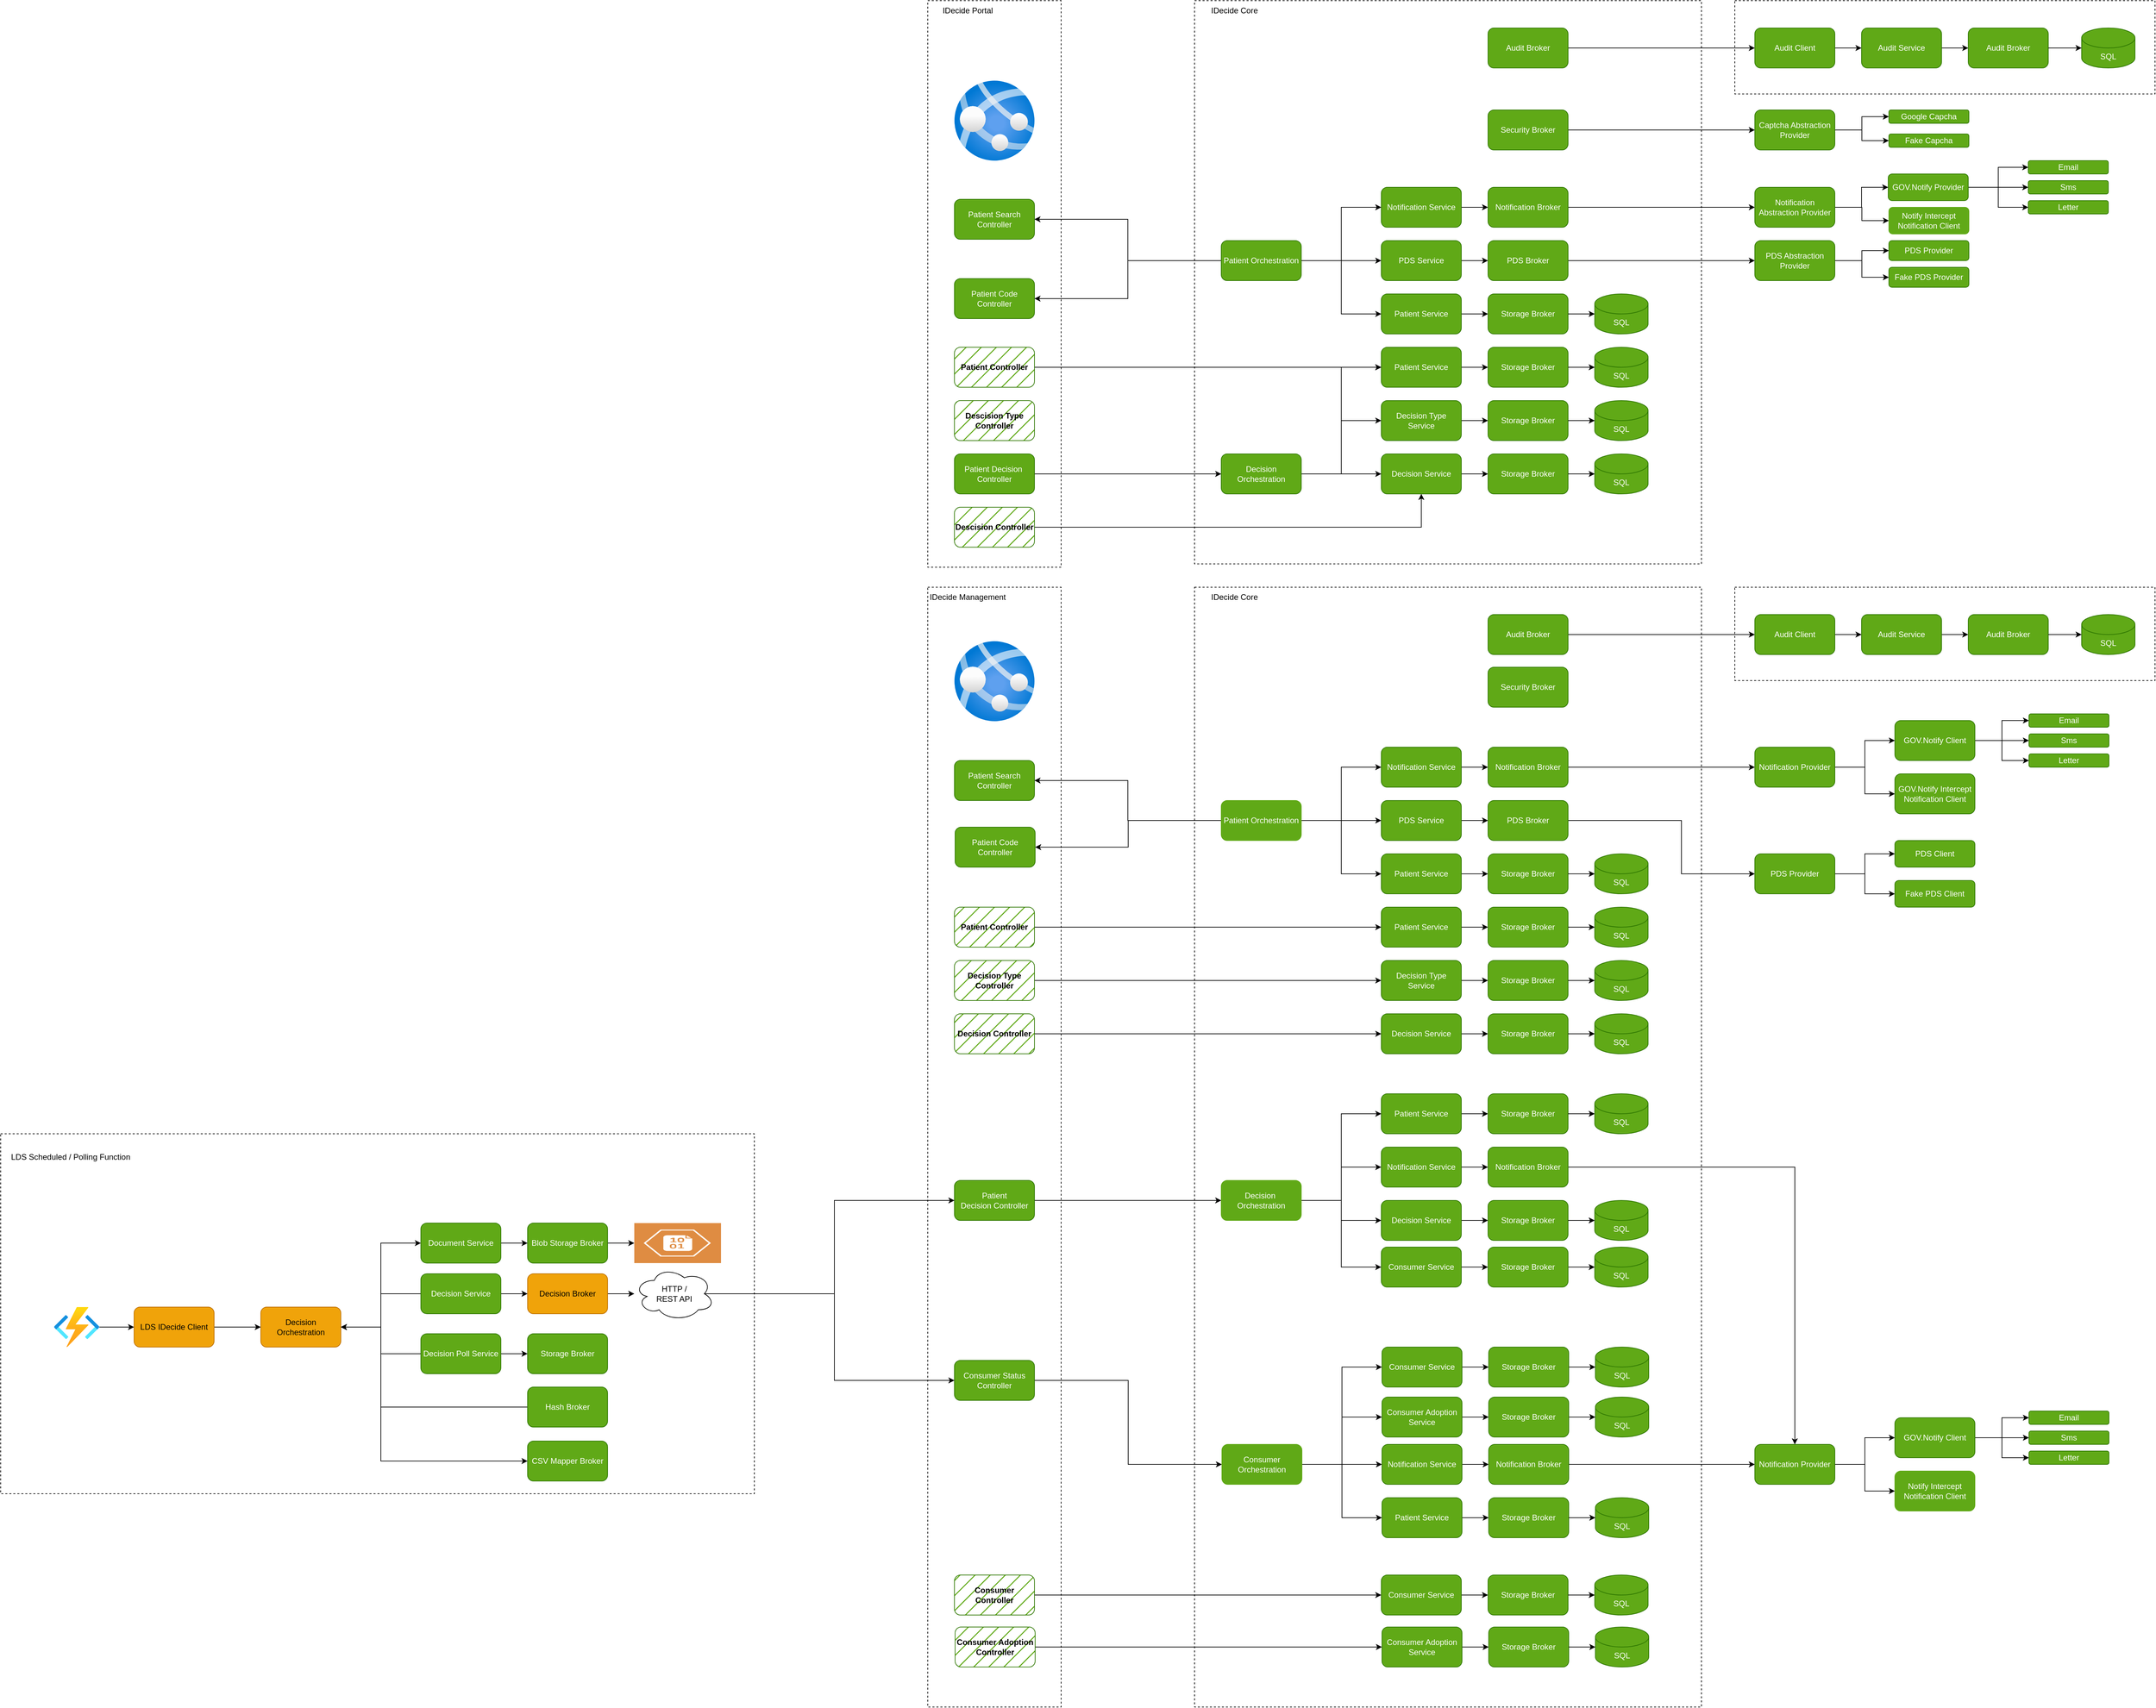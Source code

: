 <mxfile version="28.1.2">
  <diagram name="Page-1" id="e4XxlPvHes2r8L3d206p">
    <mxGraphModel dx="3848" dy="2364" grid="1" gridSize="10" guides="1" tooltips="1" connect="1" arrows="1" fold="1" page="1" pageScale="1" pageWidth="827" pageHeight="1169" math="0" shadow="0">
      <root>
        <mxCell id="0" />
        <mxCell id="1" parent="0" />
        <mxCell id="Ns5lOZo-pP10PFTe99BP-43" value="" style="rounded=0;whiteSpace=wrap;html=1;dashed=1;fillColor=none;" parent="1" vertex="1">
          <mxGeometry x="1010" y="-200" width="630" height="140" as="geometry" />
        </mxCell>
        <mxCell id="jyMMwUtncCNAg7kbom-L-220" value="" style="rounded=0;whiteSpace=wrap;html=1;dashed=1;fillColor=none;direction=east;" parent="1" vertex="1">
          <mxGeometry x="-1590" y="1500" width="1130" height="540" as="geometry" />
        </mxCell>
        <mxCell id="jyMMwUtncCNAg7kbom-L-100" value="" style="rounded=0;whiteSpace=wrap;html=1;dashed=1;fillColor=none;" parent="1" vertex="1">
          <mxGeometry x="-200" y="-200" width="200" height="850" as="geometry" />
        </mxCell>
        <mxCell id="jyMMwUtncCNAg7kbom-L-97" value="" style="rounded=0;whiteSpace=wrap;html=1;dashed=1;fillColor=none;" parent="1" vertex="1">
          <mxGeometry x="200" y="-200" width="760" height="845" as="geometry" />
        </mxCell>
        <mxCell id="jyMMwUtncCNAg7kbom-L-2" value="Patient Search Controller" style="rounded=1;whiteSpace=wrap;html=1;fillColor=#60a917;fontColor=#ffffff;strokeColor=#2D7600;" parent="1" vertex="1">
          <mxGeometry x="-160" y="98" width="120" height="60" as="geometry" />
        </mxCell>
        <mxCell id="jyMMwUtncCNAg7kbom-L-10" style="edgeStyle=orthogonalEdgeStyle;rounded=0;orthogonalLoop=1;jettySize=auto;html=1;exitX=1;exitY=0.5;exitDx=0;exitDy=0;entryX=0;entryY=0.5;entryDx=0;entryDy=0;" parent="1" source="jyMMwUtncCNAg7kbom-L-3" target="jyMMwUtncCNAg7kbom-L-4" edge="1">
          <mxGeometry relative="1" as="geometry" />
        </mxCell>
        <mxCell id="jyMMwUtncCNAg7kbom-L-3" value="PDS Service" style="rounded=1;whiteSpace=wrap;html=1;fillColor=#60a917;fontColor=#ffffff;strokeColor=#2D7600;" parent="1" vertex="1">
          <mxGeometry x="480" y="160" width="120" height="60" as="geometry" />
        </mxCell>
        <mxCell id="Ns5lOZo-pP10PFTe99BP-10" style="edgeStyle=orthogonalEdgeStyle;rounded=0;orthogonalLoop=1;jettySize=auto;html=1;exitX=1;exitY=0.5;exitDx=0;exitDy=0;entryX=0;entryY=0.5;entryDx=0;entryDy=0;" parent="1" source="jyMMwUtncCNAg7kbom-L-4" target="Ns5lOZo-pP10PFTe99BP-6" edge="1">
          <mxGeometry relative="1" as="geometry" />
        </mxCell>
        <mxCell id="jyMMwUtncCNAg7kbom-L-4" value="PDS Broker" style="rounded=1;whiteSpace=wrap;html=1;fillColor=#60a917;fontColor=#ffffff;strokeColor=#2D7600;" parent="1" vertex="1">
          <mxGeometry x="640" y="160" width="120" height="60" as="geometry" />
        </mxCell>
        <mxCell id="jyMMwUtncCNAg7kbom-L-5" value="PDS Provider" style="rounded=1;whiteSpace=wrap;html=1;fillColor=#60a917;fontColor=#ffffff;strokeColor=#2D7600;" parent="1" vertex="1">
          <mxGeometry x="1241" y="160" width="120" height="30" as="geometry" />
        </mxCell>
        <mxCell id="jyMMwUtncCNAg7kbom-L-42" style="edgeStyle=orthogonalEdgeStyle;rounded=0;orthogonalLoop=1;jettySize=auto;html=1;exitX=1;exitY=0.5;exitDx=0;exitDy=0;entryX=0;entryY=0.5;entryDx=0;entryDy=0;" parent="1" source="jyMMwUtncCNAg7kbom-L-43" target="jyMMwUtncCNAg7kbom-L-45" edge="1">
          <mxGeometry relative="1" as="geometry" />
        </mxCell>
        <mxCell id="jyMMwUtncCNAg7kbom-L-43" value="Notification Service" style="rounded=1;whiteSpace=wrap;html=1;fillColor=#60a917;fontColor=#ffffff;strokeColor=#2D7600;" parent="1" vertex="1">
          <mxGeometry x="480" y="80" width="120" height="60" as="geometry" />
        </mxCell>
        <mxCell id="Ns5lOZo-pP10PFTe99BP-2" style="edgeStyle=orthogonalEdgeStyle;rounded=0;orthogonalLoop=1;jettySize=auto;html=1;exitX=1;exitY=0.5;exitDx=0;exitDy=0;entryX=0;entryY=0.5;entryDx=0;entryDy=0;" parent="1" source="jyMMwUtncCNAg7kbom-L-45" target="Ns5lOZo-pP10PFTe99BP-1" edge="1">
          <mxGeometry relative="1" as="geometry" />
        </mxCell>
        <mxCell id="jyMMwUtncCNAg7kbom-L-45" value="Notification Broker" style="rounded=1;whiteSpace=wrap;html=1;fillColor=#60a917;fontColor=#ffffff;strokeColor=#2D7600;" parent="1" vertex="1">
          <mxGeometry x="640" y="80" width="120" height="60" as="geometry" />
        </mxCell>
        <mxCell id="jyMMwUtncCNAg7kbom-L-254" style="edgeStyle=orthogonalEdgeStyle;rounded=0;orthogonalLoop=1;jettySize=auto;html=1;exitX=1;exitY=0.5;exitDx=0;exitDy=0;entryX=0;entryY=0.5;entryDx=0;entryDy=0;" parent="1" source="jyMMwUtncCNAg7kbom-L-46" target="jyMMwUtncCNAg7kbom-L-251" edge="1">
          <mxGeometry relative="1" as="geometry" />
        </mxCell>
        <mxCell id="jyMMwUtncCNAg7kbom-L-255" style="edgeStyle=orthogonalEdgeStyle;rounded=0;orthogonalLoop=1;jettySize=auto;html=1;exitX=1;exitY=0.5;exitDx=0;exitDy=0;entryX=0;entryY=0.5;entryDx=0;entryDy=0;" parent="1" source="jyMMwUtncCNAg7kbom-L-46" target="jyMMwUtncCNAg7kbom-L-252" edge="1">
          <mxGeometry relative="1" as="geometry" />
        </mxCell>
        <mxCell id="jyMMwUtncCNAg7kbom-L-256" style="edgeStyle=orthogonalEdgeStyle;rounded=0;orthogonalLoop=1;jettySize=auto;html=1;exitX=1;exitY=0.5;exitDx=0;exitDy=0;entryX=0;entryY=0.5;entryDx=0;entryDy=0;" parent="1" source="jyMMwUtncCNAg7kbom-L-46" target="jyMMwUtncCNAg7kbom-L-253" edge="1">
          <mxGeometry relative="1" as="geometry" />
        </mxCell>
        <mxCell id="jyMMwUtncCNAg7kbom-L-46" value="GOV.Notify Provider" style="rounded=1;whiteSpace=wrap;html=1;fillColor=#60a917;strokeColor=#2D7600;fontColor=#ffffff;" parent="1" vertex="1">
          <mxGeometry x="1240" y="60" width="120" height="40" as="geometry" />
        </mxCell>
        <mxCell id="jyMMwUtncCNAg7kbom-L-53" style="edgeStyle=orthogonalEdgeStyle;rounded=0;orthogonalLoop=1;jettySize=auto;html=1;exitX=1;exitY=0.5;exitDx=0;exitDy=0;entryX=0;entryY=0.5;entryDx=0;entryDy=0;" parent="1" source="jyMMwUtncCNAg7kbom-L-47" target="jyMMwUtncCNAg7kbom-L-43" edge="1">
          <mxGeometry relative="1" as="geometry" />
        </mxCell>
        <mxCell id="jyMMwUtncCNAg7kbom-L-54" style="edgeStyle=orthogonalEdgeStyle;rounded=0;orthogonalLoop=1;jettySize=auto;html=1;exitX=1;exitY=0.5;exitDx=0;exitDy=0;entryX=0;entryY=0.5;entryDx=0;entryDy=0;" parent="1" source="jyMMwUtncCNAg7kbom-L-47" target="jyMMwUtncCNAg7kbom-L-3" edge="1">
          <mxGeometry relative="1" as="geometry" />
        </mxCell>
        <mxCell id="jyMMwUtncCNAg7kbom-L-55" style="edgeStyle=orthogonalEdgeStyle;rounded=0;orthogonalLoop=1;jettySize=auto;html=1;exitX=1;exitY=0.5;exitDx=0;exitDy=0;entryX=0;entryY=0.5;entryDx=0;entryDy=0;" parent="1" source="jyMMwUtncCNAg7kbom-L-47" target="jyMMwUtncCNAg7kbom-L-49" edge="1">
          <mxGeometry relative="1" as="geometry" />
        </mxCell>
        <mxCell id="jyMMwUtncCNAg7kbom-L-56" style="edgeStyle=orthogonalEdgeStyle;rounded=0;orthogonalLoop=1;jettySize=auto;html=1;exitX=0;exitY=0.5;exitDx=0;exitDy=0;entryX=1;entryY=0.5;entryDx=0;entryDy=0;" parent="1" source="jyMMwUtncCNAg7kbom-L-47" target="jyMMwUtncCNAg7kbom-L-2" edge="1">
          <mxGeometry relative="1" as="geometry">
            <mxPoint x="10" y="200" as="targetPoint" />
          </mxGeometry>
        </mxCell>
        <mxCell id="b2rEdcLQBEU3Pmr9o81--2" style="edgeStyle=orthogonalEdgeStyle;rounded=0;orthogonalLoop=1;jettySize=auto;html=1;exitX=0;exitY=0.5;exitDx=0;exitDy=0;entryX=1;entryY=0.5;entryDx=0;entryDy=0;" edge="1" parent="1" source="jyMMwUtncCNAg7kbom-L-47" target="b2rEdcLQBEU3Pmr9o81--1">
          <mxGeometry relative="1" as="geometry" />
        </mxCell>
        <mxCell id="jyMMwUtncCNAg7kbom-L-47" value="Patient Orchestration" style="rounded=1;whiteSpace=wrap;html=1;fillColor=#60a917;fontColor=#ffffff;strokeColor=#2D7600;" parent="1" vertex="1">
          <mxGeometry x="240" y="160" width="120" height="60" as="geometry" />
        </mxCell>
        <mxCell id="jyMMwUtncCNAg7kbom-L-48" style="edgeStyle=orthogonalEdgeStyle;rounded=0;orthogonalLoop=1;jettySize=auto;html=1;exitX=1;exitY=0.5;exitDx=0;exitDy=0;entryX=0;entryY=0.5;entryDx=0;entryDy=0;" parent="1" source="jyMMwUtncCNAg7kbom-L-49" target="jyMMwUtncCNAg7kbom-L-50" edge="1">
          <mxGeometry relative="1" as="geometry" />
        </mxCell>
        <mxCell id="jyMMwUtncCNAg7kbom-L-49" value="Patient Service" style="rounded=1;whiteSpace=wrap;html=1;fillColor=#60a917;fontColor=#ffffff;strokeColor=#2D7600;" parent="1" vertex="1">
          <mxGeometry x="480" y="240" width="120" height="60" as="geometry" />
        </mxCell>
        <mxCell id="jyMMwUtncCNAg7kbom-L-50" value="Storage Broker" style="rounded=1;whiteSpace=wrap;html=1;fillColor=#60a917;fontColor=#ffffff;strokeColor=#2D7600;" parent="1" vertex="1">
          <mxGeometry x="640" y="240" width="120" height="60" as="geometry" />
        </mxCell>
        <mxCell id="jyMMwUtncCNAg7kbom-L-51" value="SQL" style="shape=cylinder3;whiteSpace=wrap;html=1;boundedLbl=1;backgroundOutline=1;size=15;fillColor=#60a917;fontColor=#ffffff;strokeColor=#2D7600;" parent="1" vertex="1">
          <mxGeometry x="800" y="240" width="80" height="60" as="geometry" />
        </mxCell>
        <mxCell id="jyMMwUtncCNAg7kbom-L-52" style="edgeStyle=orthogonalEdgeStyle;rounded=0;orthogonalLoop=1;jettySize=auto;html=1;exitX=1;exitY=0.5;exitDx=0;exitDy=0;entryX=0;entryY=0.5;entryDx=0;entryDy=0;entryPerimeter=0;" parent="1" source="jyMMwUtncCNAg7kbom-L-50" target="jyMMwUtncCNAg7kbom-L-51" edge="1">
          <mxGeometry relative="1" as="geometry" />
        </mxCell>
        <mxCell id="jyMMwUtncCNAg7kbom-L-64" style="edgeStyle=orthogonalEdgeStyle;rounded=0;orthogonalLoop=1;jettySize=auto;html=1;exitX=1;exitY=0.5;exitDx=0;exitDy=0;entryX=0;entryY=0.5;entryDx=0;entryDy=0;" parent="1" source="jyMMwUtncCNAg7kbom-L-65" target="jyMMwUtncCNAg7kbom-L-66" edge="1">
          <mxGeometry relative="1" as="geometry" />
        </mxCell>
        <mxCell id="jyMMwUtncCNAg7kbom-L-65" value="Patient Service" style="rounded=1;whiteSpace=wrap;html=1;fillColor=#60a917;fontColor=#ffffff;strokeColor=#2D7600;" parent="1" vertex="1">
          <mxGeometry x="480" y="320" width="120" height="60" as="geometry" />
        </mxCell>
        <mxCell id="jyMMwUtncCNAg7kbom-L-66" value="Storage Broker" style="rounded=1;whiteSpace=wrap;html=1;fillColor=#60a917;fontColor=#ffffff;strokeColor=#2D7600;" parent="1" vertex="1">
          <mxGeometry x="640" y="320" width="120" height="60" as="geometry" />
        </mxCell>
        <mxCell id="jyMMwUtncCNAg7kbom-L-67" value="SQL" style="shape=cylinder3;whiteSpace=wrap;html=1;boundedLbl=1;backgroundOutline=1;size=15;fillColor=#60a917;fontColor=#ffffff;strokeColor=#2D7600;" parent="1" vertex="1">
          <mxGeometry x="800" y="320" width="80" height="60" as="geometry" />
        </mxCell>
        <mxCell id="jyMMwUtncCNAg7kbom-L-68" style="edgeStyle=orthogonalEdgeStyle;rounded=0;orthogonalLoop=1;jettySize=auto;html=1;exitX=1;exitY=0.5;exitDx=0;exitDy=0;entryX=0;entryY=0.5;entryDx=0;entryDy=0;entryPerimeter=0;" parent="1" source="jyMMwUtncCNAg7kbom-L-66" target="jyMMwUtncCNAg7kbom-L-67" edge="1">
          <mxGeometry relative="1" as="geometry" />
        </mxCell>
        <mxCell id="jyMMwUtncCNAg7kbom-L-69" style="edgeStyle=orthogonalEdgeStyle;rounded=0;orthogonalLoop=1;jettySize=auto;html=1;exitX=1;exitY=0.5;exitDx=0;exitDy=0;entryX=0;entryY=0.5;entryDx=0;entryDy=0;" parent="1" source="jyMMwUtncCNAg7kbom-L-70" target="jyMMwUtncCNAg7kbom-L-71" edge="1">
          <mxGeometry relative="1" as="geometry" />
        </mxCell>
        <mxCell id="jyMMwUtncCNAg7kbom-L-70" value="Decision Type Service" style="rounded=1;whiteSpace=wrap;html=1;fillColor=#60a917;fontColor=#ffffff;strokeColor=#2D7600;" parent="1" vertex="1">
          <mxGeometry x="480" y="400" width="120" height="60" as="geometry" />
        </mxCell>
        <mxCell id="jyMMwUtncCNAg7kbom-L-71" value="Storage Broker" style="rounded=1;whiteSpace=wrap;html=1;fillColor=#60a917;fontColor=#ffffff;strokeColor=#2D7600;" parent="1" vertex="1">
          <mxGeometry x="640" y="400" width="120" height="60" as="geometry" />
        </mxCell>
        <mxCell id="jyMMwUtncCNAg7kbom-L-72" value="SQL" style="shape=cylinder3;whiteSpace=wrap;html=1;boundedLbl=1;backgroundOutline=1;size=15;fillColor=#60a917;fontColor=#ffffff;strokeColor=#2D7600;" parent="1" vertex="1">
          <mxGeometry x="800" y="400" width="80" height="60" as="geometry" />
        </mxCell>
        <mxCell id="jyMMwUtncCNAg7kbom-L-73" style="edgeStyle=orthogonalEdgeStyle;rounded=0;orthogonalLoop=1;jettySize=auto;html=1;exitX=1;exitY=0.5;exitDx=0;exitDy=0;entryX=0;entryY=0.5;entryDx=0;entryDy=0;entryPerimeter=0;" parent="1" source="jyMMwUtncCNAg7kbom-L-71" target="jyMMwUtncCNAg7kbom-L-72" edge="1">
          <mxGeometry relative="1" as="geometry" />
        </mxCell>
        <mxCell id="jyMMwUtncCNAg7kbom-L-74" style="edgeStyle=orthogonalEdgeStyle;rounded=0;orthogonalLoop=1;jettySize=auto;html=1;exitX=1;exitY=0.5;exitDx=0;exitDy=0;entryX=0;entryY=0.5;entryDx=0;entryDy=0;" parent="1" source="jyMMwUtncCNAg7kbom-L-75" target="jyMMwUtncCNAg7kbom-L-76" edge="1">
          <mxGeometry relative="1" as="geometry" />
        </mxCell>
        <mxCell id="jyMMwUtncCNAg7kbom-L-75" value="Decision Service" style="rounded=1;whiteSpace=wrap;html=1;fillColor=#60a917;fontColor=#ffffff;strokeColor=#2D7600;" parent="1" vertex="1">
          <mxGeometry x="480" y="480" width="120" height="60" as="geometry" />
        </mxCell>
        <mxCell id="jyMMwUtncCNAg7kbom-L-76" value="Storage Broker" style="rounded=1;whiteSpace=wrap;html=1;fillColor=#60a917;fontColor=#ffffff;strokeColor=#2D7600;" parent="1" vertex="1">
          <mxGeometry x="640" y="480" width="120" height="60" as="geometry" />
        </mxCell>
        <mxCell id="jyMMwUtncCNAg7kbom-L-77" value="SQL" style="shape=cylinder3;whiteSpace=wrap;html=1;boundedLbl=1;backgroundOutline=1;size=15;fillColor=#60a917;fontColor=#ffffff;strokeColor=#2D7600;" parent="1" vertex="1">
          <mxGeometry x="800" y="480" width="80" height="60" as="geometry" />
        </mxCell>
        <mxCell id="jyMMwUtncCNAg7kbom-L-78" style="edgeStyle=orthogonalEdgeStyle;rounded=0;orthogonalLoop=1;jettySize=auto;html=1;exitX=1;exitY=0.5;exitDx=0;exitDy=0;entryX=0;entryY=0.5;entryDx=0;entryDy=0;entryPerimeter=0;" parent="1" source="jyMMwUtncCNAg7kbom-L-76" target="jyMMwUtncCNAg7kbom-L-77" edge="1">
          <mxGeometry relative="1" as="geometry" />
        </mxCell>
        <mxCell id="jyMMwUtncCNAg7kbom-L-82" style="edgeStyle=orthogonalEdgeStyle;rounded=0;orthogonalLoop=1;jettySize=auto;html=1;exitX=1;exitY=0.5;exitDx=0;exitDy=0;" parent="1" source="jyMMwUtncCNAg7kbom-L-79" target="jyMMwUtncCNAg7kbom-L-65" edge="1">
          <mxGeometry relative="1" as="geometry" />
        </mxCell>
        <mxCell id="jyMMwUtncCNAg7kbom-L-79" value="Patient Controller" style="rounded=1;whiteSpace=wrap;html=1;fillStyle=hatch;fillColor=#60a917;fontColor=#000000;strokeColor=#2D7600;fontStyle=1" parent="1" vertex="1">
          <mxGeometry x="-160" y="320" width="120" height="60" as="geometry" />
        </mxCell>
        <mxCell id="jyMMwUtncCNAg7kbom-L-80" value="Descision Type Controller" style="rounded=1;whiteSpace=wrap;html=1;fillStyle=hatch;fillColor=#60a917;fontColor=#000000;strokeColor=#2D7600;fontStyle=1" parent="1" vertex="1">
          <mxGeometry x="-160" y="400" width="120" height="60" as="geometry" />
        </mxCell>
        <mxCell id="jyMMwUtncCNAg7kbom-L-187" style="edgeStyle=orthogonalEdgeStyle;rounded=0;orthogonalLoop=1;jettySize=auto;html=1;exitX=1;exitY=0.5;exitDx=0;exitDy=0;entryX=0;entryY=0.5;entryDx=0;entryDy=0;" parent="1" source="jyMMwUtncCNAg7kbom-L-81" target="jyMMwUtncCNAg7kbom-L-183" edge="1">
          <mxGeometry relative="1" as="geometry" />
        </mxCell>
        <mxCell id="jyMMwUtncCNAg7kbom-L-81" value="Patient Decision&amp;nbsp; Controller" style="rounded=1;whiteSpace=wrap;html=1;fillStyle=auto;fillColor=#60a917;fontColor=#ffffff;strokeColor=#2D7600;" parent="1" vertex="1">
          <mxGeometry x="-160" y="480" width="120" height="60" as="geometry" />
        </mxCell>
        <mxCell id="jyMMwUtncCNAg7kbom-L-99" value="IDecide Core" style="text;html=1;align=center;verticalAlign=middle;whiteSpace=wrap;rounded=0;" parent="1" vertex="1">
          <mxGeometry x="200" y="-200" width="120" height="30" as="geometry" />
        </mxCell>
        <mxCell id="jyMMwUtncCNAg7kbom-L-101" value="IDecide Portal" style="text;html=1;align=center;verticalAlign=middle;whiteSpace=wrap;rounded=0;" parent="1" vertex="1">
          <mxGeometry x="-200" y="-200" width="120" height="30" as="geometry" />
        </mxCell>
        <mxCell id="jyMMwUtncCNAg7kbom-L-102" value="" style="rounded=0;whiteSpace=wrap;html=1;dashed=1;fillColor=none;" parent="1" vertex="1">
          <mxGeometry x="-200" y="680" width="200" height="1680" as="geometry" />
        </mxCell>
        <mxCell id="jyMMwUtncCNAg7kbom-L-103" value="Patient Search Controller" style="rounded=1;whiteSpace=wrap;html=1;fillColor=#60a917;fontColor=#ffffff;strokeColor=#2D7600;" parent="1" vertex="1">
          <mxGeometry x="-160" y="940" width="120" height="60" as="geometry" />
        </mxCell>
        <mxCell id="jyMMwUtncCNAg7kbom-L-179" style="edgeStyle=orthogonalEdgeStyle;rounded=0;orthogonalLoop=1;jettySize=auto;html=1;exitX=1;exitY=0.5;exitDx=0;exitDy=0;entryX=0;entryY=0.5;entryDx=0;entryDy=0;" parent="1" source="jyMMwUtncCNAg7kbom-L-104" target="jyMMwUtncCNAg7kbom-L-163" edge="1">
          <mxGeometry relative="1" as="geometry" />
        </mxCell>
        <mxCell id="jyMMwUtncCNAg7kbom-L-104" value="Patient Controller" style="rounded=1;whiteSpace=wrap;html=1;fillStyle=hatch;fillColor=#60a917;fontColor=#000000;strokeColor=#2D7600;fontStyle=1" parent="1" vertex="1">
          <mxGeometry x="-160" y="1160" width="120" height="60" as="geometry" />
        </mxCell>
        <mxCell id="jyMMwUtncCNAg7kbom-L-180" style="edgeStyle=orthogonalEdgeStyle;rounded=0;orthogonalLoop=1;jettySize=auto;html=1;exitX=1;exitY=0.5;exitDx=0;exitDy=0;entryX=0;entryY=0.5;entryDx=0;entryDy=0;" parent="1" source="jyMMwUtncCNAg7kbom-L-105" target="jyMMwUtncCNAg7kbom-L-168" edge="1">
          <mxGeometry relative="1" as="geometry" />
        </mxCell>
        <mxCell id="jyMMwUtncCNAg7kbom-L-105" value="Decision Type Controller" style="rounded=1;whiteSpace=wrap;html=1;fillStyle=hatch;fillColor=#60a917;fontColor=#000000;strokeColor=#2D7600;fontStyle=1" parent="1" vertex="1">
          <mxGeometry x="-160" y="1240" width="120" height="60" as="geometry" />
        </mxCell>
        <mxCell id="jyMMwUtncCNAg7kbom-L-181" style="edgeStyle=orthogonalEdgeStyle;rounded=0;orthogonalLoop=1;jettySize=auto;html=1;exitX=1;exitY=0.5;exitDx=0;exitDy=0;entryX=0;entryY=0.5;entryDx=0;entryDy=0;" parent="1" source="jyMMwUtncCNAg7kbom-L-106" target="jyMMwUtncCNAg7kbom-L-173" edge="1">
          <mxGeometry relative="1" as="geometry" />
        </mxCell>
        <mxCell id="jyMMwUtncCNAg7kbom-L-106" value="Decision&amp;nbsp;Controller" style="rounded=1;whiteSpace=wrap;html=1;fillStyle=hatch;fillColor=#60a917;fontColor=#000000;strokeColor=#2D7600;fontStyle=1" parent="1" vertex="1">
          <mxGeometry x="-160" y="1320" width="120" height="60" as="geometry" />
        </mxCell>
        <mxCell id="jyMMwUtncCNAg7kbom-L-107" value="IDecide Management" style="text;html=1;align=center;verticalAlign=middle;whiteSpace=wrap;rounded=0;" parent="1" vertex="1">
          <mxGeometry x="-200" y="680" width="120" height="30" as="geometry" />
        </mxCell>
        <mxCell id="jyMMwUtncCNAg7kbom-L-113" value="" style="rounded=0;whiteSpace=wrap;html=1;dashed=1;fillColor=none;" parent="1" vertex="1">
          <mxGeometry x="200" y="680" width="760" height="1680" as="geometry" />
        </mxCell>
        <mxCell id="jyMMwUtncCNAg7kbom-L-114" style="edgeStyle=orthogonalEdgeStyle;rounded=0;orthogonalLoop=1;jettySize=auto;html=1;exitX=1;exitY=0.5;exitDx=0;exitDy=0;entryX=0;entryY=0.5;entryDx=0;entryDy=0;" parent="1" source="jyMMwUtncCNAg7kbom-L-115" target="jyMMwUtncCNAg7kbom-L-117" edge="1">
          <mxGeometry relative="1" as="geometry" />
        </mxCell>
        <mxCell id="jyMMwUtncCNAg7kbom-L-115" value="PDS Service" style="rounded=1;whiteSpace=wrap;html=1;fillColor=#60a917;fontColor=#ffffff;strokeColor=#2D7600;" parent="1" vertex="1">
          <mxGeometry x="480" y="1000" width="120" height="60" as="geometry" />
        </mxCell>
        <mxCell id="jyMMwUtncCNAg7kbom-L-116" style="edgeStyle=orthogonalEdgeStyle;rounded=0;orthogonalLoop=1;jettySize=auto;html=1;exitX=1;exitY=0.5;exitDx=0;exitDy=0;entryX=0;entryY=0.5;entryDx=0;entryDy=0;" parent="1" source="jyMMwUtncCNAg7kbom-L-117" target="Ns5lOZo-pP10PFTe99BP-25" edge="1">
          <mxGeometry relative="1" as="geometry">
            <Array as="points">
              <mxPoint x="930" y="1030" />
              <mxPoint x="930" y="1110" />
            </Array>
            <mxPoint x="1040" y="1150" as="targetPoint" />
          </mxGeometry>
        </mxCell>
        <mxCell id="jyMMwUtncCNAg7kbom-L-117" value="PDS Broker" style="rounded=1;whiteSpace=wrap;html=1;fillColor=#60a917;fontColor=#ffffff;strokeColor=#2D7600;" parent="1" vertex="1">
          <mxGeometry x="640" y="1000" width="120" height="60" as="geometry" />
        </mxCell>
        <mxCell id="jyMMwUtncCNAg7kbom-L-119" style="edgeStyle=orthogonalEdgeStyle;rounded=0;orthogonalLoop=1;jettySize=auto;html=1;exitX=1;exitY=0.5;exitDx=0;exitDy=0;entryX=0;entryY=0.5;entryDx=0;entryDy=0;" parent="1" source="jyMMwUtncCNAg7kbom-L-120" target="jyMMwUtncCNAg7kbom-L-121" edge="1">
          <mxGeometry relative="1" as="geometry" />
        </mxCell>
        <mxCell id="jyMMwUtncCNAg7kbom-L-120" value="Patient Service" style="rounded=1;whiteSpace=wrap;html=1;fillColor=#60a917;fontColor=#ffffff;strokeColor=#2D7600;" parent="1" vertex="1">
          <mxGeometry x="480" y="1440" width="120" height="60" as="geometry" />
        </mxCell>
        <mxCell id="jyMMwUtncCNAg7kbom-L-121" value="Storage Broker" style="rounded=1;whiteSpace=wrap;html=1;fillColor=#60a917;fontColor=#ffffff;strokeColor=#2D7600;" parent="1" vertex="1">
          <mxGeometry x="640" y="1440" width="120" height="60" as="geometry" />
        </mxCell>
        <mxCell id="jyMMwUtncCNAg7kbom-L-122" value="SQL" style="shape=cylinder3;whiteSpace=wrap;html=1;boundedLbl=1;backgroundOutline=1;size=15;fillColor=#60a917;fontColor=#ffffff;strokeColor=#2D7600;" parent="1" vertex="1">
          <mxGeometry x="800" y="1440" width="80" height="60" as="geometry" />
        </mxCell>
        <mxCell id="jyMMwUtncCNAg7kbom-L-123" style="edgeStyle=orthogonalEdgeStyle;rounded=0;orthogonalLoop=1;jettySize=auto;html=1;exitX=1;exitY=0.5;exitDx=0;exitDy=0;entryX=0;entryY=0.5;entryDx=0;entryDy=0;entryPerimeter=0;" parent="1" source="jyMMwUtncCNAg7kbom-L-121" target="jyMMwUtncCNAg7kbom-L-122" edge="1">
          <mxGeometry relative="1" as="geometry" />
        </mxCell>
        <mxCell id="jyMMwUtncCNAg7kbom-L-124" style="edgeStyle=orthogonalEdgeStyle;rounded=0;orthogonalLoop=1;jettySize=auto;html=1;exitX=1;exitY=0.5;exitDx=0;exitDy=0;entryX=0;entryY=0.5;entryDx=0;entryDy=0;" parent="1" edge="1">
          <mxGeometry relative="1" as="geometry">
            <mxPoint x="850" y="1550" as="targetPoint" />
          </mxGeometry>
        </mxCell>
        <mxCell id="jyMMwUtncCNAg7kbom-L-128" style="edgeStyle=orthogonalEdgeStyle;rounded=0;orthogonalLoop=1;jettySize=auto;html=1;exitX=1;exitY=0.5;exitDx=0;exitDy=0;entryX=0;entryY=0.5;entryDx=0;entryDy=0;entryPerimeter=0;" parent="1" edge="1">
          <mxGeometry relative="1" as="geometry">
            <mxPoint x="1010" y="1550" as="targetPoint" />
          </mxGeometry>
        </mxCell>
        <mxCell id="jyMMwUtncCNAg7kbom-L-129" style="edgeStyle=orthogonalEdgeStyle;rounded=0;orthogonalLoop=1;jettySize=auto;html=1;exitX=1;exitY=0.5;exitDx=0;exitDy=0;entryX=0;entryY=0.5;entryDx=0;entryDy=0;" parent="1" source="jyMMwUtncCNAg7kbom-L-130" target="jyMMwUtncCNAg7kbom-L-131" edge="1">
          <mxGeometry relative="1" as="geometry" />
        </mxCell>
        <mxCell id="jyMMwUtncCNAg7kbom-L-130" value="Decision Service" style="rounded=1;whiteSpace=wrap;html=1;fillColor=#60a917;fontColor=#ffffff;strokeColor=#2D7600;" parent="1" vertex="1">
          <mxGeometry x="480" y="1600" width="120" height="60" as="geometry" />
        </mxCell>
        <mxCell id="jyMMwUtncCNAg7kbom-L-131" value="Storage Broker" style="rounded=1;whiteSpace=wrap;html=1;fillColor=#60a917;fontColor=#ffffff;strokeColor=#2D7600;" parent="1" vertex="1">
          <mxGeometry x="640" y="1600" width="120" height="60" as="geometry" />
        </mxCell>
        <mxCell id="jyMMwUtncCNAg7kbom-L-132" value="SQL" style="shape=cylinder3;whiteSpace=wrap;html=1;boundedLbl=1;backgroundOutline=1;size=15;fillColor=#60a917;fontColor=#ffffff;strokeColor=#2D7600;" parent="1" vertex="1">
          <mxGeometry x="800" y="1600" width="80" height="60" as="geometry" />
        </mxCell>
        <mxCell id="jyMMwUtncCNAg7kbom-L-133" style="edgeStyle=orthogonalEdgeStyle;rounded=0;orthogonalLoop=1;jettySize=auto;html=1;exitX=1;exitY=0.5;exitDx=0;exitDy=0;entryX=0;entryY=0.5;entryDx=0;entryDy=0;entryPerimeter=0;" parent="1" source="jyMMwUtncCNAg7kbom-L-131" target="jyMMwUtncCNAg7kbom-L-132" edge="1">
          <mxGeometry relative="1" as="geometry" />
        </mxCell>
        <mxCell id="jyMMwUtncCNAg7kbom-L-134" style="edgeStyle=orthogonalEdgeStyle;rounded=0;orthogonalLoop=1;jettySize=auto;html=1;exitX=1;exitY=0.5;exitDx=0;exitDy=0;entryX=0;entryY=0.5;entryDx=0;entryDy=0;" parent="1" source="jyMMwUtncCNAg7kbom-L-135" target="jyMMwUtncCNAg7kbom-L-137" edge="1">
          <mxGeometry relative="1" as="geometry" />
        </mxCell>
        <mxCell id="jyMMwUtncCNAg7kbom-L-135" value="Consumer Adoption Service" style="rounded=1;whiteSpace=wrap;html=1;fillColor=#60a917;fontColor=#ffffff;strokeColor=#2D7600;" parent="1" vertex="1">
          <mxGeometry x="481" y="1895" width="120" height="60" as="geometry" />
        </mxCell>
        <mxCell id="jyMMwUtncCNAg7kbom-L-136" style="edgeStyle=orthogonalEdgeStyle;rounded=0;orthogonalLoop=1;jettySize=auto;html=1;exitX=1;exitY=0.5;exitDx=0;exitDy=0;" parent="1" source="jyMMwUtncCNAg7kbom-L-137" target="jyMMwUtncCNAg7kbom-L-138" edge="1">
          <mxGeometry relative="1" as="geometry" />
        </mxCell>
        <mxCell id="jyMMwUtncCNAg7kbom-L-137" value="Storage Broker" style="rounded=1;whiteSpace=wrap;html=1;fillColor=#60a917;fontColor=#ffffff;strokeColor=#2D7600;" parent="1" vertex="1">
          <mxGeometry x="641" y="1895" width="120" height="60" as="geometry" />
        </mxCell>
        <mxCell id="jyMMwUtncCNAg7kbom-L-138" value="SQL" style="shape=cylinder3;whiteSpace=wrap;html=1;boundedLbl=1;backgroundOutline=1;size=15;fillColor=#60a917;fontColor=#ffffff;strokeColor=#2D7600;" parent="1" vertex="1">
          <mxGeometry x="801" y="1895" width="80" height="60" as="geometry" />
        </mxCell>
        <mxCell id="jyMMwUtncCNAg7kbom-L-139" style="edgeStyle=orthogonalEdgeStyle;rounded=0;orthogonalLoop=1;jettySize=auto;html=1;exitX=1;exitY=0.5;exitDx=0;exitDy=0;entryX=0;entryY=0.5;entryDx=0;entryDy=0;" parent="1" source="jyMMwUtncCNAg7kbom-L-140" target="jyMMwUtncCNAg7kbom-L-141" edge="1">
          <mxGeometry relative="1" as="geometry" />
        </mxCell>
        <mxCell id="jyMMwUtncCNAg7kbom-L-140" value="Consumer Service" style="rounded=1;whiteSpace=wrap;html=1;fillColor=#60a917;fontColor=#ffffff;strokeColor=#2D7600;" parent="1" vertex="1">
          <mxGeometry x="480" y="2162" width="120" height="60" as="geometry" />
        </mxCell>
        <mxCell id="jyMMwUtncCNAg7kbom-L-141" value="Storage Broker" style="rounded=1;whiteSpace=wrap;html=1;fillColor=#60a917;fontColor=#ffffff;strokeColor=#2D7600;" parent="1" vertex="1">
          <mxGeometry x="640" y="2162" width="120" height="60" as="geometry" />
        </mxCell>
        <mxCell id="jyMMwUtncCNAg7kbom-L-142" value="SQL" style="shape=cylinder3;whiteSpace=wrap;html=1;boundedLbl=1;backgroundOutline=1;size=15;fillColor=#60a917;fontColor=#ffffff;strokeColor=#2D7600;" parent="1" vertex="1">
          <mxGeometry x="800" y="2162" width="80" height="60" as="geometry" />
        </mxCell>
        <mxCell id="jyMMwUtncCNAg7kbom-L-143" style="edgeStyle=orthogonalEdgeStyle;rounded=0;orthogonalLoop=1;jettySize=auto;html=1;exitX=1;exitY=0.5;exitDx=0;exitDy=0;entryX=0;entryY=0.5;entryDx=0;entryDy=0;entryPerimeter=0;" parent="1" source="jyMMwUtncCNAg7kbom-L-141" target="jyMMwUtncCNAg7kbom-L-142" edge="1">
          <mxGeometry relative="1" as="geometry" />
        </mxCell>
        <mxCell id="jyMMwUtncCNAg7kbom-L-144" style="edgeStyle=orthogonalEdgeStyle;rounded=0;orthogonalLoop=1;jettySize=auto;html=1;exitX=1;exitY=0.5;exitDx=0;exitDy=0;entryX=0;entryY=0.5;entryDx=0;entryDy=0;" parent="1" source="jyMMwUtncCNAg7kbom-L-145" target="jyMMwUtncCNAg7kbom-L-147" edge="1">
          <mxGeometry relative="1" as="geometry" />
        </mxCell>
        <mxCell id="jyMMwUtncCNAg7kbom-L-145" value="Notification Service" style="rounded=1;whiteSpace=wrap;html=1;fillColor=#60a917;fontColor=#ffffff;strokeColor=#2D7600;" parent="1" vertex="1">
          <mxGeometry x="480" y="920" width="120" height="60" as="geometry" />
        </mxCell>
        <mxCell id="jyMMwUtncCNAg7kbom-L-146" style="edgeStyle=orthogonalEdgeStyle;rounded=0;orthogonalLoop=1;jettySize=auto;html=1;exitX=1;exitY=0.5;exitDx=0;exitDy=0;entryX=0;entryY=0.5;entryDx=0;entryDy=0;" parent="1" source="jyMMwUtncCNAg7kbom-L-147" target="Ns5lOZo-pP10PFTe99BP-21" edge="1">
          <mxGeometry relative="1" as="geometry">
            <mxPoint x="1040" y="950" as="targetPoint" />
          </mxGeometry>
        </mxCell>
        <mxCell id="jyMMwUtncCNAg7kbom-L-147" value="Notification Broker" style="rounded=1;whiteSpace=wrap;html=1;fillColor=#60a917;fontColor=#ffffff;strokeColor=#2D7600;" parent="1" vertex="1">
          <mxGeometry x="640" y="920" width="120" height="60" as="geometry" />
        </mxCell>
        <mxCell id="jyMMwUtncCNAg7kbom-L-248" style="edgeStyle=orthogonalEdgeStyle;rounded=0;orthogonalLoop=1;jettySize=auto;html=1;exitX=1;exitY=0.5;exitDx=0;exitDy=0;entryX=0;entryY=0.5;entryDx=0;entryDy=0;" parent="1" edge="1">
          <mxGeometry relative="1" as="geometry">
            <mxPoint x="1160" y="870" as="sourcePoint" />
          </mxGeometry>
        </mxCell>
        <mxCell id="jyMMwUtncCNAg7kbom-L-149" style="edgeStyle=orthogonalEdgeStyle;rounded=0;orthogonalLoop=1;jettySize=auto;html=1;exitX=1;exitY=0.5;exitDx=0;exitDy=0;entryX=0;entryY=0.5;entryDx=0;entryDy=0;" parent="1" source="jyMMwUtncCNAg7kbom-L-152" target="jyMMwUtncCNAg7kbom-L-145" edge="1">
          <mxGeometry relative="1" as="geometry" />
        </mxCell>
        <mxCell id="jyMMwUtncCNAg7kbom-L-150" style="edgeStyle=orthogonalEdgeStyle;rounded=0;orthogonalLoop=1;jettySize=auto;html=1;exitX=1;exitY=0.5;exitDx=0;exitDy=0;entryX=0;entryY=0.5;entryDx=0;entryDy=0;" parent="1" source="jyMMwUtncCNAg7kbom-L-152" target="jyMMwUtncCNAg7kbom-L-115" edge="1">
          <mxGeometry relative="1" as="geometry" />
        </mxCell>
        <mxCell id="jyMMwUtncCNAg7kbom-L-151" style="edgeStyle=orthogonalEdgeStyle;rounded=0;orthogonalLoop=1;jettySize=auto;html=1;exitX=1;exitY=0.5;exitDx=0;exitDy=0;entryX=0;entryY=0.5;entryDx=0;entryDy=0;" parent="1" source="jyMMwUtncCNAg7kbom-L-152" target="jyMMwUtncCNAg7kbom-L-154" edge="1">
          <mxGeometry relative="1" as="geometry" />
        </mxCell>
        <mxCell id="jyMMwUtncCNAg7kbom-L-178" style="edgeStyle=orthogonalEdgeStyle;rounded=0;orthogonalLoop=1;jettySize=auto;html=1;exitX=0;exitY=0.5;exitDx=0;exitDy=0;" parent="1" source="jyMMwUtncCNAg7kbom-L-152" target="jyMMwUtncCNAg7kbom-L-103" edge="1">
          <mxGeometry relative="1" as="geometry" />
        </mxCell>
        <mxCell id="b2rEdcLQBEU3Pmr9o81--4" style="edgeStyle=orthogonalEdgeStyle;rounded=0;orthogonalLoop=1;jettySize=auto;html=1;exitX=0;exitY=0.5;exitDx=0;exitDy=0;entryX=1;entryY=0.5;entryDx=0;entryDy=0;" edge="1" parent="1" source="jyMMwUtncCNAg7kbom-L-152" target="b2rEdcLQBEU3Pmr9o81--3">
          <mxGeometry relative="1" as="geometry" />
        </mxCell>
        <mxCell id="jyMMwUtncCNAg7kbom-L-152" value="Patient Orchestration" style="rounded=1;whiteSpace=wrap;html=1;fillColor=#60A917;fontColor=#FFFFFF;strokeColor=#60A917;" parent="1" vertex="1">
          <mxGeometry x="240" y="1000" width="120" height="60" as="geometry" />
        </mxCell>
        <mxCell id="jyMMwUtncCNAg7kbom-L-153" style="edgeStyle=orthogonalEdgeStyle;rounded=0;orthogonalLoop=1;jettySize=auto;html=1;exitX=1;exitY=0.5;exitDx=0;exitDy=0;entryX=0;entryY=0.5;entryDx=0;entryDy=0;" parent="1" source="jyMMwUtncCNAg7kbom-L-154" target="jyMMwUtncCNAg7kbom-L-155" edge="1">
          <mxGeometry relative="1" as="geometry" />
        </mxCell>
        <mxCell id="jyMMwUtncCNAg7kbom-L-154" value="Patient Service" style="rounded=1;whiteSpace=wrap;html=1;fillColor=#60a917;fontColor=#ffffff;strokeColor=#2D7600;" parent="1" vertex="1">
          <mxGeometry x="480" y="1080" width="120" height="60" as="geometry" />
        </mxCell>
        <mxCell id="jyMMwUtncCNAg7kbom-L-155" value="Storage Broker" style="rounded=1;whiteSpace=wrap;html=1;fillColor=#60a917;fontColor=#ffffff;strokeColor=#2D7600;" parent="1" vertex="1">
          <mxGeometry x="640" y="1080" width="120" height="60" as="geometry" />
        </mxCell>
        <mxCell id="jyMMwUtncCNAg7kbom-L-156" value="SQL" style="shape=cylinder3;whiteSpace=wrap;html=1;boundedLbl=1;backgroundOutline=1;size=15;fillColor=#60a917;fontColor=#ffffff;strokeColor=#2D7600;" parent="1" vertex="1">
          <mxGeometry x="800" y="1080" width="80" height="60" as="geometry" />
        </mxCell>
        <mxCell id="jyMMwUtncCNAg7kbom-L-157" style="edgeStyle=orthogonalEdgeStyle;rounded=0;orthogonalLoop=1;jettySize=auto;html=1;exitX=1;exitY=0.5;exitDx=0;exitDy=0;entryX=0;entryY=0.5;entryDx=0;entryDy=0;entryPerimeter=0;" parent="1" source="jyMMwUtncCNAg7kbom-L-155" target="jyMMwUtncCNAg7kbom-L-156" edge="1">
          <mxGeometry relative="1" as="geometry" />
        </mxCell>
        <mxCell id="jyMMwUtncCNAg7kbom-L-158" style="edgeStyle=orthogonalEdgeStyle;rounded=0;orthogonalLoop=1;jettySize=auto;html=1;exitX=1;exitY=0.5;exitDx=0;exitDy=0;entryX=0;entryY=0.5;entryDx=0;entryDy=0;" parent="1" source="jyMMwUtncCNAg7kbom-L-161" target="jyMMwUtncCNAg7kbom-L-120" edge="1">
          <mxGeometry relative="1" as="geometry" />
        </mxCell>
        <mxCell id="jyMMwUtncCNAg7kbom-L-159" style="edgeStyle=orthogonalEdgeStyle;rounded=0;orthogonalLoop=1;jettySize=auto;html=1;exitX=1;exitY=0.5;exitDx=0;exitDy=0;entryX=0;entryY=0.5;entryDx=0;entryDy=0;" parent="1" source="jyMMwUtncCNAg7kbom-L-161" target="A21wKkEGNvH93jWNMIgT-7" edge="1">
          <mxGeometry relative="1" as="geometry">
            <mxPoint x="690" y="1550" as="targetPoint" />
          </mxGeometry>
        </mxCell>
        <mxCell id="jyMMwUtncCNAg7kbom-L-160" style="edgeStyle=orthogonalEdgeStyle;rounded=0;orthogonalLoop=1;jettySize=auto;html=1;exitX=1;exitY=0.5;exitDx=0;exitDy=0;entryX=0;entryY=0.5;entryDx=0;entryDy=0;" parent="1" source="jyMMwUtncCNAg7kbom-L-161" target="jyMMwUtncCNAg7kbom-L-130" edge="1">
          <mxGeometry relative="1" as="geometry" />
        </mxCell>
        <mxCell id="A21wKkEGNvH93jWNMIgT-26" style="edgeStyle=orthogonalEdgeStyle;rounded=0;orthogonalLoop=1;jettySize=auto;html=1;exitX=1;exitY=0.5;exitDx=0;exitDy=0;entryX=0;entryY=0.5;entryDx=0;entryDy=0;" parent="1" source="jyMMwUtncCNAg7kbom-L-161" target="A21wKkEGNvH93jWNMIgT-22" edge="1">
          <mxGeometry relative="1" as="geometry" />
        </mxCell>
        <mxCell id="jyMMwUtncCNAg7kbom-L-161" value="Decision&amp;nbsp;&lt;br&gt;Orchestration" style="rounded=1;whiteSpace=wrap;html=1;fillColor=#60A917;fontColor=#FFFFFF;strokeColor=#60A917;" parent="1" vertex="1">
          <mxGeometry x="240" y="1570" width="120" height="60" as="geometry" />
        </mxCell>
        <mxCell id="jyMMwUtncCNAg7kbom-L-162" style="edgeStyle=orthogonalEdgeStyle;rounded=0;orthogonalLoop=1;jettySize=auto;html=1;exitX=1;exitY=0.5;exitDx=0;exitDy=0;entryX=0;entryY=0.5;entryDx=0;entryDy=0;" parent="1" source="jyMMwUtncCNAg7kbom-L-163" target="jyMMwUtncCNAg7kbom-L-164" edge="1">
          <mxGeometry relative="1" as="geometry" />
        </mxCell>
        <mxCell id="jyMMwUtncCNAg7kbom-L-163" value="Patient Service" style="rounded=1;whiteSpace=wrap;html=1;fillColor=#60a917;fontColor=#ffffff;strokeColor=#2D7600;" parent="1" vertex="1">
          <mxGeometry x="480" y="1160" width="120" height="60" as="geometry" />
        </mxCell>
        <mxCell id="jyMMwUtncCNAg7kbom-L-164" value="Storage Broker" style="rounded=1;whiteSpace=wrap;html=1;fillColor=#60a917;fontColor=#ffffff;strokeColor=#2D7600;" parent="1" vertex="1">
          <mxGeometry x="640" y="1160" width="120" height="60" as="geometry" />
        </mxCell>
        <mxCell id="jyMMwUtncCNAg7kbom-L-165" value="SQL" style="shape=cylinder3;whiteSpace=wrap;html=1;boundedLbl=1;backgroundOutline=1;size=15;fillColor=#60a917;fontColor=#ffffff;strokeColor=#2D7600;" parent="1" vertex="1">
          <mxGeometry x="800" y="1160" width="80" height="60" as="geometry" />
        </mxCell>
        <mxCell id="jyMMwUtncCNAg7kbom-L-166" style="edgeStyle=orthogonalEdgeStyle;rounded=0;orthogonalLoop=1;jettySize=auto;html=1;exitX=1;exitY=0.5;exitDx=0;exitDy=0;entryX=0;entryY=0.5;entryDx=0;entryDy=0;entryPerimeter=0;" parent="1" source="jyMMwUtncCNAg7kbom-L-164" target="jyMMwUtncCNAg7kbom-L-165" edge="1">
          <mxGeometry relative="1" as="geometry" />
        </mxCell>
        <mxCell id="jyMMwUtncCNAg7kbom-L-167" style="edgeStyle=orthogonalEdgeStyle;rounded=0;orthogonalLoop=1;jettySize=auto;html=1;exitX=1;exitY=0.5;exitDx=0;exitDy=0;entryX=0;entryY=0.5;entryDx=0;entryDy=0;" parent="1" source="jyMMwUtncCNAg7kbom-L-168" target="jyMMwUtncCNAg7kbom-L-169" edge="1">
          <mxGeometry relative="1" as="geometry" />
        </mxCell>
        <mxCell id="jyMMwUtncCNAg7kbom-L-168" value="Decision&amp;nbsp;Type Service" style="rounded=1;whiteSpace=wrap;html=1;fillColor=#60a917;fontColor=#ffffff;strokeColor=#2D7600;" parent="1" vertex="1">
          <mxGeometry x="480" y="1240" width="120" height="60" as="geometry" />
        </mxCell>
        <mxCell id="jyMMwUtncCNAg7kbom-L-169" value="Storage Broker" style="rounded=1;whiteSpace=wrap;html=1;fillColor=#60a917;fontColor=#ffffff;strokeColor=#2D7600;" parent="1" vertex="1">
          <mxGeometry x="640" y="1240" width="120" height="60" as="geometry" />
        </mxCell>
        <mxCell id="jyMMwUtncCNAg7kbom-L-170" value="SQL" style="shape=cylinder3;whiteSpace=wrap;html=1;boundedLbl=1;backgroundOutline=1;size=15;fillColor=#60a917;fontColor=#ffffff;strokeColor=#2D7600;" parent="1" vertex="1">
          <mxGeometry x="800" y="1240" width="80" height="60" as="geometry" />
        </mxCell>
        <mxCell id="jyMMwUtncCNAg7kbom-L-171" style="edgeStyle=orthogonalEdgeStyle;rounded=0;orthogonalLoop=1;jettySize=auto;html=1;exitX=1;exitY=0.5;exitDx=0;exitDy=0;entryX=0;entryY=0.5;entryDx=0;entryDy=0;entryPerimeter=0;" parent="1" source="jyMMwUtncCNAg7kbom-L-169" target="jyMMwUtncCNAg7kbom-L-170" edge="1">
          <mxGeometry relative="1" as="geometry" />
        </mxCell>
        <mxCell id="jyMMwUtncCNAg7kbom-L-172" style="edgeStyle=orthogonalEdgeStyle;rounded=0;orthogonalLoop=1;jettySize=auto;html=1;exitX=1;exitY=0.5;exitDx=0;exitDy=0;entryX=0;entryY=0.5;entryDx=0;entryDy=0;" parent="1" source="jyMMwUtncCNAg7kbom-L-173" target="jyMMwUtncCNAg7kbom-L-174" edge="1">
          <mxGeometry relative="1" as="geometry" />
        </mxCell>
        <mxCell id="jyMMwUtncCNAg7kbom-L-173" value="Decision Service" style="rounded=1;whiteSpace=wrap;html=1;fillColor=#60a917;fontColor=#ffffff;strokeColor=#2D7600;" parent="1" vertex="1">
          <mxGeometry x="480" y="1320" width="120" height="60" as="geometry" />
        </mxCell>
        <mxCell id="jyMMwUtncCNAg7kbom-L-174" value="Storage Broker" style="rounded=1;whiteSpace=wrap;html=1;fillColor=#60a917;fontColor=#ffffff;strokeColor=#2D7600;" parent="1" vertex="1">
          <mxGeometry x="640" y="1320" width="120" height="60" as="geometry" />
        </mxCell>
        <mxCell id="jyMMwUtncCNAg7kbom-L-175" value="SQL" style="shape=cylinder3;whiteSpace=wrap;html=1;boundedLbl=1;backgroundOutline=1;size=15;fillColor=#60a917;fontColor=#ffffff;strokeColor=#2D7600;" parent="1" vertex="1">
          <mxGeometry x="800" y="1320" width="80" height="60" as="geometry" />
        </mxCell>
        <mxCell id="jyMMwUtncCNAg7kbom-L-176" style="edgeStyle=orthogonalEdgeStyle;rounded=0;orthogonalLoop=1;jettySize=auto;html=1;exitX=1;exitY=0.5;exitDx=0;exitDy=0;entryX=0;entryY=0.5;entryDx=0;entryDy=0;entryPerimeter=0;" parent="1" source="jyMMwUtncCNAg7kbom-L-174" target="jyMMwUtncCNAg7kbom-L-175" edge="1">
          <mxGeometry relative="1" as="geometry" />
        </mxCell>
        <mxCell id="jyMMwUtncCNAg7kbom-L-177" value="IDecide Core" style="text;html=1;align=center;verticalAlign=middle;whiteSpace=wrap;rounded=0;" parent="1" vertex="1">
          <mxGeometry x="200" y="680" width="120" height="30" as="geometry" />
        </mxCell>
        <mxCell id="jyMMwUtncCNAg7kbom-L-190" style="edgeStyle=orthogonalEdgeStyle;rounded=0;orthogonalLoop=1;jettySize=auto;html=1;exitX=1;exitY=0.5;exitDx=0;exitDy=0;entryX=0;entryY=0.5;entryDx=0;entryDy=0;" parent="1" source="jyMMwUtncCNAg7kbom-L-182" target="jyMMwUtncCNAg7kbom-L-161" edge="1">
          <mxGeometry relative="1" as="geometry" />
        </mxCell>
        <mxCell id="jyMMwUtncCNAg7kbom-L-182" value="Patient Decision&amp;nbsp;Controller" style="rounded=1;whiteSpace=wrap;html=1;fillColor=#60a917;fontColor=#ffffff;strokeColor=#2D7600;" parent="1" vertex="1">
          <mxGeometry x="-160" y="1570" width="120" height="60" as="geometry" />
        </mxCell>
        <mxCell id="jyMMwUtncCNAg7kbom-L-184" style="edgeStyle=orthogonalEdgeStyle;rounded=0;orthogonalLoop=1;jettySize=auto;html=1;exitX=1;exitY=0.5;exitDx=0;exitDy=0;entryX=0;entryY=0.5;entryDx=0;entryDy=0;" parent="1" source="jyMMwUtncCNAg7kbom-L-183" target="jyMMwUtncCNAg7kbom-L-65" edge="1">
          <mxGeometry relative="1" as="geometry" />
        </mxCell>
        <mxCell id="jyMMwUtncCNAg7kbom-L-185" style="edgeStyle=orthogonalEdgeStyle;rounded=0;orthogonalLoop=1;jettySize=auto;html=1;exitX=1;exitY=0.5;exitDx=0;exitDy=0;entryX=0;entryY=0.5;entryDx=0;entryDy=0;" parent="1" source="jyMMwUtncCNAg7kbom-L-183" target="jyMMwUtncCNAg7kbom-L-70" edge="1">
          <mxGeometry relative="1" as="geometry" />
        </mxCell>
        <mxCell id="jyMMwUtncCNAg7kbom-L-186" style="edgeStyle=orthogonalEdgeStyle;rounded=0;orthogonalLoop=1;jettySize=auto;html=1;exitX=1;exitY=0.5;exitDx=0;exitDy=0;entryX=0;entryY=0.5;entryDx=0;entryDy=0;" parent="1" source="jyMMwUtncCNAg7kbom-L-183" target="jyMMwUtncCNAg7kbom-L-75" edge="1">
          <mxGeometry relative="1" as="geometry" />
        </mxCell>
        <mxCell id="jyMMwUtncCNAg7kbom-L-183" value="Decision Orchestration" style="rounded=1;whiteSpace=wrap;html=1;fillColor=#60a917;fontColor=#ffffff;strokeColor=#2D7600;" parent="1" vertex="1">
          <mxGeometry x="240" y="480" width="120" height="60" as="geometry" />
        </mxCell>
        <mxCell id="jyMMwUtncCNAg7kbom-L-189" style="edgeStyle=orthogonalEdgeStyle;rounded=0;orthogonalLoop=1;jettySize=auto;html=1;exitX=1;exitY=0.5;exitDx=0;exitDy=0;entryX=0.5;entryY=1;entryDx=0;entryDy=0;" parent="1" source="jyMMwUtncCNAg7kbom-L-188" target="jyMMwUtncCNAg7kbom-L-75" edge="1">
          <mxGeometry relative="1" as="geometry" />
        </mxCell>
        <mxCell id="jyMMwUtncCNAg7kbom-L-188" value="Descision Controller" style="rounded=1;whiteSpace=wrap;html=1;fillStyle=hatch;fillColor=#60a917;fontColor=#000000;strokeColor=#2D7600;fontStyle=1" parent="1" vertex="1">
          <mxGeometry x="-160" y="560" width="120" height="60" as="geometry" />
        </mxCell>
        <mxCell id="jyMMwUtncCNAg7kbom-L-241" style="edgeStyle=orthogonalEdgeStyle;rounded=0;orthogonalLoop=1;jettySize=auto;html=1;exitX=1;exitY=0.5;exitDx=0;exitDy=0;entryX=0;entryY=0.5;entryDx=0;entryDy=0;" parent="1" source="jyMMwUtncCNAg7kbom-L-191" target="jyMMwUtncCNAg7kbom-L-229" edge="1">
          <mxGeometry relative="1" as="geometry" />
        </mxCell>
        <mxCell id="jyMMwUtncCNAg7kbom-L-191" value="Consumer Status Controller" style="rounded=1;whiteSpace=wrap;html=1;fillColor=#60a917;fontColor=#ffffff;strokeColor=#2D7600;" parent="1" vertex="1">
          <mxGeometry x="-160" y="1840" width="120" height="60" as="geometry" />
        </mxCell>
        <mxCell id="jyMMwUtncCNAg7kbom-L-194" style="edgeStyle=orthogonalEdgeStyle;rounded=0;orthogonalLoop=1;jettySize=auto;html=1;exitX=1;exitY=0.5;exitDx=0;exitDy=0;entryX=0;entryY=0.5;entryDx=0;entryDy=0;" parent="1" source="jyMMwUtncCNAg7kbom-L-192" target="jyMMwUtncCNAg7kbom-L-140" edge="1">
          <mxGeometry relative="1" as="geometry" />
        </mxCell>
        <mxCell id="jyMMwUtncCNAg7kbom-L-192" value="Consumer Controller" style="rounded=1;whiteSpace=wrap;html=1;fillColor=#60a917;fontColor=#000000;strokeColor=#2D7600;fontStyle=1;fillStyle=hatch;" parent="1" vertex="1">
          <mxGeometry x="-160" y="2162" width="120" height="60" as="geometry" />
        </mxCell>
        <mxCell id="jyMMwUtncCNAg7kbom-L-201" style="edgeStyle=orthogonalEdgeStyle;rounded=0;orthogonalLoop=1;jettySize=auto;html=1;exitX=1;exitY=0.5;exitDx=0;exitDy=0;entryX=0;entryY=0.5;entryDx=0;entryDy=0;" parent="1" source="jyMMwUtncCNAg7kbom-L-196" target="jyMMwUtncCNAg7kbom-L-200" edge="1">
          <mxGeometry relative="1" as="geometry" />
        </mxCell>
        <mxCell id="jyMMwUtncCNAg7kbom-L-196" value="Audit Broker" style="rounded=1;whiteSpace=wrap;html=1;fillColor=#60a917;fontColor=#ffffff;strokeColor=#2D7600;" parent="1" vertex="1">
          <mxGeometry x="640" y="-159" width="120" height="60" as="geometry" />
        </mxCell>
        <mxCell id="A21wKkEGNvH93jWNMIgT-30" style="edgeStyle=orthogonalEdgeStyle;rounded=0;orthogonalLoop=1;jettySize=auto;html=1;exitX=1;exitY=0.5;exitDx=0;exitDy=0;entryX=0;entryY=0.5;entryDx=0;entryDy=0;" parent="1" source="jyMMwUtncCNAg7kbom-L-200" target="Ns5lOZo-pP10PFTe99BP-40" edge="1">
          <mxGeometry relative="1" as="geometry" />
        </mxCell>
        <mxCell id="jyMMwUtncCNAg7kbom-L-200" value="Audit Client" style="rounded=1;whiteSpace=wrap;html=1;fillColor=#60a917;fontColor=#ffffff;strokeColor=#2D7600;" parent="1" vertex="1">
          <mxGeometry x="1040" y="-159" width="120" height="60" as="geometry" />
        </mxCell>
        <mxCell id="cGmd3rcEMs4aWned14Or-4" value="" style="edgeStyle=orthogonalEdgeStyle;rounded=0;orthogonalLoop=1;jettySize=auto;html=1;" parent="1" source="jyMMwUtncCNAg7kbom-L-204" target="jyMMwUtncCNAg7kbom-L-207" edge="1">
          <mxGeometry relative="1" as="geometry" />
        </mxCell>
        <mxCell id="jyMMwUtncCNAg7kbom-L-204" value="" style="image;aspect=fixed;html=1;points=[];align=center;fontSize=12;image=img/lib/azure2/compute/Function_Apps.svg;direction=east;" parent="1" vertex="1">
          <mxGeometry x="-1510" y="1760" width="68" height="60" as="geometry" />
        </mxCell>
        <mxCell id="IFPMEwVaAI4DyDCEMEGc-10" style="edgeStyle=orthogonalEdgeStyle;rounded=0;orthogonalLoop=1;jettySize=auto;html=1;exitX=1;exitY=0.5;exitDx=0;exitDy=0;entryX=0;entryY=0.5;entryDx=0;entryDy=0;" parent="1" source="jyMMwUtncCNAg7kbom-L-207" target="IFPMEwVaAI4DyDCEMEGc-4" edge="1">
          <mxGeometry relative="1" as="geometry">
            <mxPoint x="-1230" y="1790" as="targetPoint" />
          </mxGeometry>
        </mxCell>
        <mxCell id="jyMMwUtncCNAg7kbom-L-207" value="LDS IDecide Client" style="rounded=1;whiteSpace=wrap;html=1;direction=east;fillColor=#f0a30a;fontColor=#000000;strokeColor=#BD7000;" parent="1" vertex="1">
          <mxGeometry x="-1390" y="1760" width="120" height="60" as="geometry" />
        </mxCell>
        <mxCell id="cGmd3rcEMs4aWned14Or-6" style="edgeStyle=orthogonalEdgeStyle;rounded=0;orthogonalLoop=1;jettySize=auto;html=1;exitX=1;exitY=0.5;exitDx=0;exitDy=0;entryX=0;entryY=0.5;entryDx=0;entryDy=0;" parent="1" source="IFPMEwVaAI4DyDCEMEGc-4" target="jyMMwUtncCNAg7kbom-L-210" edge="1">
          <mxGeometry relative="1" as="geometry">
            <mxPoint x="-1000" y="1630" as="sourcePoint" />
            <Array as="points">
              <mxPoint x="-1020" y="1790" />
              <mxPoint x="-1020" y="1991" />
            </Array>
          </mxGeometry>
        </mxCell>
        <mxCell id="cGmd3rcEMs4aWned14Or-7" style="edgeStyle=orthogonalEdgeStyle;rounded=0;orthogonalLoop=1;jettySize=auto;html=1;exitX=1;exitY=0.5;exitDx=0;exitDy=0;entryX=0;entryY=0.5;entryDx=0;entryDy=0;" parent="1" source="IFPMEwVaAI4DyDCEMEGc-4" target="jyMMwUtncCNAg7kbom-L-211" edge="1">
          <mxGeometry relative="1" as="geometry">
            <mxPoint x="-1000" y="1630" as="sourcePoint" />
          </mxGeometry>
        </mxCell>
        <mxCell id="jyMMwUtncCNAg7kbom-L-210" value="CSV Mapper Broker" style="rounded=1;whiteSpace=wrap;html=1;direction=east;fillColor=#60a917;fontColor=#ffffff;strokeColor=#2D7600;" parent="1" vertex="1">
          <mxGeometry x="-800" y="1961" width="120" height="60" as="geometry" />
        </mxCell>
        <mxCell id="cGmd3rcEMs4aWned14Or-9" style="edgeStyle=orthogonalEdgeStyle;rounded=0;orthogonalLoop=1;jettySize=auto;html=1;exitX=1;exitY=0.5;exitDx=0;exitDy=0;entryX=0;entryY=0.5;entryDx=0;entryDy=0;" parent="1" source="jyMMwUtncCNAg7kbom-L-211" target="jyMMwUtncCNAg7kbom-L-212" edge="1">
          <mxGeometry relative="1" as="geometry" />
        </mxCell>
        <mxCell id="jyMMwUtncCNAg7kbom-L-211" value="Document Service" style="rounded=1;whiteSpace=wrap;html=1;direction=east;fillColor=#60a917;fontColor=#ffffff;strokeColor=#2D7600;" parent="1" vertex="1">
          <mxGeometry x="-960" y="1634" width="120" height="60" as="geometry" />
        </mxCell>
        <mxCell id="cGmd3rcEMs4aWned14Or-11" style="edgeStyle=orthogonalEdgeStyle;rounded=0;orthogonalLoop=1;jettySize=auto;html=1;exitX=1;exitY=0.5;exitDx=0;exitDy=0;" parent="1" source="jyMMwUtncCNAg7kbom-L-212" target="jyMMwUtncCNAg7kbom-L-218" edge="1">
          <mxGeometry relative="1" as="geometry" />
        </mxCell>
        <mxCell id="jyMMwUtncCNAg7kbom-L-212" value="Blob Storage Broker" style="rounded=1;whiteSpace=wrap;html=1;direction=east;fillColor=#60a917;fontColor=#ffffff;strokeColor=#2D7600;" parent="1" vertex="1">
          <mxGeometry x="-800" y="1634" width="120" height="60" as="geometry" />
        </mxCell>
        <mxCell id="jyMMwUtncCNAg7kbom-L-218" value="" style="sketch=0;pointerEvents=1;shadow=0;dashed=0;html=1;strokeColor=none;fillColor=#DF8C42;labelPosition=center;verticalLabelPosition=bottom;verticalAlign=top;align=center;outlineConnect=0;shape=mxgraph.veeam2.azure_blob;direction=east;" parent="1" vertex="1">
          <mxGeometry x="-640" y="1634" width="130" height="60" as="geometry" />
        </mxCell>
        <mxCell id="jyMMwUtncCNAg7kbom-L-221" value="LDS Scheduled / Polling Function" style="text;html=1;align=center;verticalAlign=middle;whiteSpace=wrap;rounded=0;direction=east;" parent="1" vertex="1">
          <mxGeometry x="-1590" y="1520" width="210" height="30" as="geometry" />
        </mxCell>
        <mxCell id="jyMMwUtncCNAg7kbom-L-239" style="edgeStyle=orthogonalEdgeStyle;rounded=0;orthogonalLoop=1;jettySize=auto;html=1;exitX=1;exitY=0.5;exitDx=0;exitDy=0;entryX=0;entryY=0.5;entryDx=0;entryDy=0;" parent="1" source="jyMMwUtncCNAg7kbom-L-226" target="jyMMwUtncCNAg7kbom-L-227" edge="1">
          <mxGeometry relative="1" as="geometry" />
        </mxCell>
        <mxCell id="jyMMwUtncCNAg7kbom-L-226" value="Notification Service" style="rounded=1;whiteSpace=wrap;html=1;fillColor=#60a917;fontColor=#ffffff;strokeColor=#2D7600;" parent="1" vertex="1">
          <mxGeometry x="481" y="1966" width="120" height="60" as="geometry" />
        </mxCell>
        <mxCell id="jyMMwUtncCNAg7kbom-L-240" style="edgeStyle=orthogonalEdgeStyle;rounded=0;orthogonalLoop=1;jettySize=auto;html=1;exitX=1;exitY=0.5;exitDx=0;exitDy=0;entryX=0;entryY=0.5;entryDx=0;entryDy=0;" parent="1" source="jyMMwUtncCNAg7kbom-L-227" target="Ns5lOZo-pP10PFTe99BP-38" edge="1">
          <mxGeometry relative="1" as="geometry">
            <mxPoint x="1041" y="1996" as="targetPoint" />
          </mxGeometry>
        </mxCell>
        <mxCell id="jyMMwUtncCNAg7kbom-L-227" value="Notification Broker" style="rounded=1;whiteSpace=wrap;html=1;fillColor=#60a917;fontColor=#ffffff;strokeColor=#2D7600;" parent="1" vertex="1">
          <mxGeometry x="641" y="1966" width="120" height="60" as="geometry" />
        </mxCell>
        <mxCell id="jyMMwUtncCNAg7kbom-L-230" style="edgeStyle=orthogonalEdgeStyle;rounded=0;orthogonalLoop=1;jettySize=auto;html=1;exitX=1;exitY=0.5;exitDx=0;exitDy=0;entryX=0;entryY=0.5;entryDx=0;entryDy=0;" parent="1" source="jyMMwUtncCNAg7kbom-L-229" target="jyMMwUtncCNAg7kbom-L-135" edge="1">
          <mxGeometry relative="1" as="geometry" />
        </mxCell>
        <mxCell id="jyMMwUtncCNAg7kbom-L-231" style="edgeStyle=orthogonalEdgeStyle;rounded=0;orthogonalLoop=1;jettySize=auto;html=1;exitX=1;exitY=0.5;exitDx=0;exitDy=0;entryX=0;entryY=0.5;entryDx=0;entryDy=0;" parent="1" source="jyMMwUtncCNAg7kbom-L-229" target="jyMMwUtncCNAg7kbom-L-226" edge="1">
          <mxGeometry relative="1" as="geometry" />
        </mxCell>
        <mxCell id="jyMMwUtncCNAg7kbom-L-236" style="edgeStyle=orthogonalEdgeStyle;rounded=0;orthogonalLoop=1;jettySize=auto;html=1;exitX=1;exitY=0.5;exitDx=0;exitDy=0;entryX=0;entryY=0.5;entryDx=0;entryDy=0;" parent="1" source="jyMMwUtncCNAg7kbom-L-229" target="jyMMwUtncCNAg7kbom-L-233" edge="1">
          <mxGeometry relative="1" as="geometry" />
        </mxCell>
        <mxCell id="A21wKkEGNvH93jWNMIgT-18" style="edgeStyle=orthogonalEdgeStyle;rounded=0;orthogonalLoop=1;jettySize=auto;html=1;exitX=1;exitY=0.5;exitDx=0;exitDy=0;entryX=0;entryY=0.5;entryDx=0;entryDy=0;" parent="1" source="jyMMwUtncCNAg7kbom-L-229" target="A21wKkEGNvH93jWNMIgT-13" edge="1">
          <mxGeometry relative="1" as="geometry" />
        </mxCell>
        <mxCell id="jyMMwUtncCNAg7kbom-L-229" value="Consumer Orchestration" style="rounded=1;whiteSpace=wrap;html=1;fillColor=#60A917;fontColor=#FFFFFF;strokeColor=#60A917;" parent="1" vertex="1">
          <mxGeometry x="241" y="1966" width="120" height="60" as="geometry" />
        </mxCell>
        <mxCell id="jyMMwUtncCNAg7kbom-L-237" style="edgeStyle=orthogonalEdgeStyle;rounded=0;orthogonalLoop=1;jettySize=auto;html=1;exitX=1;exitY=0.5;exitDx=0;exitDy=0;entryX=0;entryY=0.5;entryDx=0;entryDy=0;" parent="1" source="jyMMwUtncCNAg7kbom-L-233" target="jyMMwUtncCNAg7kbom-L-234" edge="1">
          <mxGeometry relative="1" as="geometry" />
        </mxCell>
        <mxCell id="jyMMwUtncCNAg7kbom-L-233" value="Patient Service" style="rounded=1;whiteSpace=wrap;html=1;fillColor=#60a917;fontColor=#ffffff;strokeColor=#2D7600;" parent="1" vertex="1">
          <mxGeometry x="481" y="2046" width="120" height="60" as="geometry" />
        </mxCell>
        <mxCell id="jyMMwUtncCNAg7kbom-L-234" value="Storage Broker" style="rounded=1;whiteSpace=wrap;html=1;fillColor=#60a917;fontColor=#ffffff;strokeColor=#2D7600;" parent="1" vertex="1">
          <mxGeometry x="641" y="2046" width="120" height="60" as="geometry" />
        </mxCell>
        <mxCell id="jyMMwUtncCNAg7kbom-L-235" value="SQL" style="shape=cylinder3;whiteSpace=wrap;html=1;boundedLbl=1;backgroundOutline=1;size=15;fillColor=#60a917;fontColor=#ffffff;strokeColor=#2D7600;" parent="1" vertex="1">
          <mxGeometry x="801" y="2046" width="80" height="60" as="geometry" />
        </mxCell>
        <mxCell id="jyMMwUtncCNAg7kbom-L-238" style="edgeStyle=orthogonalEdgeStyle;rounded=0;orthogonalLoop=1;jettySize=auto;html=1;exitX=1;exitY=0.5;exitDx=0;exitDy=0;entryX=0;entryY=0.5;entryDx=0;entryDy=0;entryPerimeter=0;" parent="1" source="jyMMwUtncCNAg7kbom-L-234" target="jyMMwUtncCNAg7kbom-L-235" edge="1">
          <mxGeometry relative="1" as="geometry" />
        </mxCell>
        <mxCell id="jyMMwUtncCNAg7kbom-L-243" value="" style="image;aspect=fixed;html=1;points=[];align=center;fontSize=12;image=img/lib/azure2/app_services/App_Services.svg;" parent="1" vertex="1">
          <mxGeometry x="-160" y="761" width="120" height="120" as="geometry" />
        </mxCell>
        <mxCell id="jyMMwUtncCNAg7kbom-L-244" value="" style="image;aspect=fixed;html=1;points=[];align=center;fontSize=12;image=img/lib/azure2/app_services/App_Services.svg;" parent="1" vertex="1">
          <mxGeometry x="-160" y="-80" width="120" height="120" as="geometry" />
        </mxCell>
        <mxCell id="jyMMwUtncCNAg7kbom-L-251" value="Sms" style="rounded=1;whiteSpace=wrap;html=1;fillColor=#60a917;fontColor=#ffffff;strokeColor=#2D7600;" parent="1" vertex="1">
          <mxGeometry x="1450" y="70" width="120" height="20" as="geometry" />
        </mxCell>
        <mxCell id="jyMMwUtncCNAg7kbom-L-252" value="Email" style="rounded=1;whiteSpace=wrap;html=1;fillColor=#60a917;strokeColor=#2D7600;fontColor=#ffffff;" parent="1" vertex="1">
          <mxGeometry x="1450" y="40" width="120" height="20" as="geometry" />
        </mxCell>
        <mxCell id="jyMMwUtncCNAg7kbom-L-253" value="Letter" style="rounded=1;whiteSpace=wrap;html=1;fillColor=#60a917;fontColor=#ffffff;strokeColor=#2D7600;" parent="1" vertex="1">
          <mxGeometry x="1450" y="100" width="120" height="20" as="geometry" />
        </mxCell>
        <mxCell id="Ns5lOZo-pP10PFTe99BP-57" style="edgeStyle=orthogonalEdgeStyle;rounded=0;orthogonalLoop=1;jettySize=auto;html=1;exitX=1;exitY=0.5;exitDx=0;exitDy=0;entryX=0;entryY=0.5;entryDx=0;entryDy=0;" parent="1" source="jyMMwUtncCNAg7kbom-L-264" target="Ns5lOZo-pP10PFTe99BP-52" edge="1">
          <mxGeometry relative="1" as="geometry" />
        </mxCell>
        <mxCell id="jyMMwUtncCNAg7kbom-L-264" value="Security Broker" style="rounded=1;whiteSpace=wrap;html=1;fillColor=#60a917;fontColor=#ffffff;strokeColor=#2D7600;" parent="1" vertex="1">
          <mxGeometry x="640" y="-36" width="120" height="60" as="geometry" />
        </mxCell>
        <mxCell id="Ns5lOZo-pP10PFTe99BP-3" style="edgeStyle=orthogonalEdgeStyle;rounded=0;orthogonalLoop=1;jettySize=auto;html=1;exitX=1;exitY=0.5;exitDx=0;exitDy=0;entryX=0;entryY=0.5;entryDx=0;entryDy=0;" parent="1" source="Ns5lOZo-pP10PFTe99BP-1" target="jyMMwUtncCNAg7kbom-L-46" edge="1">
          <mxGeometry relative="1" as="geometry" />
        </mxCell>
        <mxCell id="Ns5lOZo-pP10PFTe99BP-5" style="edgeStyle=orthogonalEdgeStyle;rounded=0;orthogonalLoop=1;jettySize=auto;html=1;exitX=1;exitY=0.5;exitDx=0;exitDy=0;entryX=0;entryY=0.5;entryDx=0;entryDy=0;" parent="1" source="Ns5lOZo-pP10PFTe99BP-1" target="Ns5lOZo-pP10PFTe99BP-4" edge="1">
          <mxGeometry relative="1" as="geometry" />
        </mxCell>
        <mxCell id="Ns5lOZo-pP10PFTe99BP-1" value="Notification Abstraction Provider" style="rounded=1;whiteSpace=wrap;html=1;fillColor=#60a917;fontColor=#ffffff;strokeColor=#2D7600;" parent="1" vertex="1">
          <mxGeometry x="1040" y="80" width="120" height="60" as="geometry" />
        </mxCell>
        <mxCell id="Ns5lOZo-pP10PFTe99BP-4" value="Notify Intercept Notification Client" style="rounded=1;whiteSpace=wrap;html=1;fillColor=#60A917;fontColor=#FFFFFF;strokeColor=#60A917;" parent="1" vertex="1">
          <mxGeometry x="1241" y="110" width="120" height="40" as="geometry" />
        </mxCell>
        <mxCell id="Ns5lOZo-pP10PFTe99BP-8" style="edgeStyle=orthogonalEdgeStyle;rounded=0;orthogonalLoop=1;jettySize=auto;html=1;exitX=1;exitY=0.5;exitDx=0;exitDy=0;entryX=0;entryY=0.5;entryDx=0;entryDy=0;" parent="1" source="Ns5lOZo-pP10PFTe99BP-6" target="jyMMwUtncCNAg7kbom-L-5" edge="1">
          <mxGeometry relative="1" as="geometry" />
        </mxCell>
        <mxCell id="Ns5lOZo-pP10PFTe99BP-9" style="edgeStyle=orthogonalEdgeStyle;rounded=0;orthogonalLoop=1;jettySize=auto;html=1;exitX=1;exitY=0.5;exitDx=0;exitDy=0;entryX=0;entryY=0.5;entryDx=0;entryDy=0;" parent="1" source="Ns5lOZo-pP10PFTe99BP-6" target="Ns5lOZo-pP10PFTe99BP-7" edge="1">
          <mxGeometry relative="1" as="geometry" />
        </mxCell>
        <mxCell id="Ns5lOZo-pP10PFTe99BP-6" value="PDS Abstraction Provider" style="rounded=1;whiteSpace=wrap;html=1;fillColor=#60a917;fontColor=#ffffff;strokeColor=#2D7600;" parent="1" vertex="1">
          <mxGeometry x="1040" y="160" width="120" height="60" as="geometry" />
        </mxCell>
        <mxCell id="Ns5lOZo-pP10PFTe99BP-7" value="Fake PDS Provider" style="rounded=1;whiteSpace=wrap;html=1;fillColor=#60a917;fontColor=#ffffff;strokeColor=#2D7600;" parent="1" vertex="1">
          <mxGeometry x="1241" y="200" width="120" height="30" as="geometry" />
        </mxCell>
        <mxCell id="Ns5lOZo-pP10PFTe99BP-11" value="PDS Client" style="rounded=1;whiteSpace=wrap;html=1;fillColor=#60a917;fontColor=#ffffff;strokeColor=#2D7600;" parent="1" vertex="1">
          <mxGeometry x="1250" y="1060" width="120" height="40" as="geometry" />
        </mxCell>
        <mxCell id="Ns5lOZo-pP10PFTe99BP-12" style="edgeStyle=orthogonalEdgeStyle;rounded=0;orthogonalLoop=1;jettySize=auto;html=1;exitX=1;exitY=0.5;exitDx=0;exitDy=0;entryX=0;entryY=0.5;entryDx=0;entryDy=0;" parent="1" source="Ns5lOZo-pP10PFTe99BP-15" target="Ns5lOZo-pP10PFTe99BP-16" edge="1">
          <mxGeometry relative="1" as="geometry" />
        </mxCell>
        <mxCell id="Ns5lOZo-pP10PFTe99BP-13" style="edgeStyle=orthogonalEdgeStyle;rounded=0;orthogonalLoop=1;jettySize=auto;html=1;exitX=1;exitY=0.5;exitDx=0;exitDy=0;entryX=0;entryY=0.5;entryDx=0;entryDy=0;" parent="1" source="Ns5lOZo-pP10PFTe99BP-15" target="Ns5lOZo-pP10PFTe99BP-17" edge="1">
          <mxGeometry relative="1" as="geometry" />
        </mxCell>
        <mxCell id="Ns5lOZo-pP10PFTe99BP-14" style="edgeStyle=orthogonalEdgeStyle;rounded=0;orthogonalLoop=1;jettySize=auto;html=1;exitX=1;exitY=0.5;exitDx=0;exitDy=0;entryX=0;entryY=0.5;entryDx=0;entryDy=0;" parent="1" source="Ns5lOZo-pP10PFTe99BP-15" target="Ns5lOZo-pP10PFTe99BP-18" edge="1">
          <mxGeometry relative="1" as="geometry" />
        </mxCell>
        <mxCell id="Ns5lOZo-pP10PFTe99BP-15" value="GOV.Notify Client" style="rounded=1;whiteSpace=wrap;html=1;fillColor=#60a917;strokeColor=#2D7600;fontColor=#ffffff;" parent="1" vertex="1">
          <mxGeometry x="1250" y="880" width="120" height="60" as="geometry" />
        </mxCell>
        <mxCell id="Ns5lOZo-pP10PFTe99BP-16" value="Sms" style="rounded=1;whiteSpace=wrap;html=1;fillColor=#60a917;fontColor=#ffffff;strokeColor=#2D7600;" parent="1" vertex="1">
          <mxGeometry x="1451" y="900" width="120" height="20" as="geometry" />
        </mxCell>
        <mxCell id="Ns5lOZo-pP10PFTe99BP-17" value="Email" style="rounded=1;whiteSpace=wrap;html=1;fillColor=#60a917;strokeColor=#2D7600;fontColor=#ffffff;" parent="1" vertex="1">
          <mxGeometry x="1451" y="870" width="120" height="20" as="geometry" />
        </mxCell>
        <mxCell id="Ns5lOZo-pP10PFTe99BP-18" value="Letter" style="rounded=1;whiteSpace=wrap;html=1;fillColor=#60a917;fontColor=#ffffff;strokeColor=#2D7600;" parent="1" vertex="1">
          <mxGeometry x="1451" y="930" width="120" height="20" as="geometry" />
        </mxCell>
        <mxCell id="Ns5lOZo-pP10PFTe99BP-19" style="edgeStyle=orthogonalEdgeStyle;rounded=0;orthogonalLoop=1;jettySize=auto;html=1;exitX=1;exitY=0.5;exitDx=0;exitDy=0;entryX=0;entryY=0.5;entryDx=0;entryDy=0;" parent="1" source="Ns5lOZo-pP10PFTe99BP-21" target="Ns5lOZo-pP10PFTe99BP-15" edge="1">
          <mxGeometry relative="1" as="geometry" />
        </mxCell>
        <mxCell id="Ns5lOZo-pP10PFTe99BP-20" style="edgeStyle=orthogonalEdgeStyle;rounded=0;orthogonalLoop=1;jettySize=auto;html=1;exitX=1;exitY=0.5;exitDx=0;exitDy=0;entryX=0;entryY=0.5;entryDx=0;entryDy=0;" parent="1" source="Ns5lOZo-pP10PFTe99BP-21" target="Ns5lOZo-pP10PFTe99BP-22" edge="1">
          <mxGeometry relative="1" as="geometry" />
        </mxCell>
        <mxCell id="Ns5lOZo-pP10PFTe99BP-21" value="Notification Provider" style="rounded=1;whiteSpace=wrap;html=1;fillColor=#60a917;fontColor=#ffffff;strokeColor=#2D7600;" parent="1" vertex="1">
          <mxGeometry x="1040" y="920" width="120" height="60" as="geometry" />
        </mxCell>
        <mxCell id="Ns5lOZo-pP10PFTe99BP-22" value="GOV.Notify Intercept Notification Client" style="rounded=1;whiteSpace=wrap;html=1;fillColor=#60a917;fontColor=#ffffff;strokeColor=#2D7600;" parent="1" vertex="1">
          <mxGeometry x="1250" y="960" width="120" height="60" as="geometry" />
        </mxCell>
        <mxCell id="Ns5lOZo-pP10PFTe99BP-23" style="edgeStyle=orthogonalEdgeStyle;rounded=0;orthogonalLoop=1;jettySize=auto;html=1;exitX=1;exitY=0.5;exitDx=0;exitDy=0;entryX=0;entryY=0.5;entryDx=0;entryDy=0;" parent="1" source="Ns5lOZo-pP10PFTe99BP-25" target="Ns5lOZo-pP10PFTe99BP-11" edge="1">
          <mxGeometry relative="1" as="geometry" />
        </mxCell>
        <mxCell id="Ns5lOZo-pP10PFTe99BP-24" style="edgeStyle=orthogonalEdgeStyle;rounded=0;orthogonalLoop=1;jettySize=auto;html=1;exitX=1;exitY=0.5;exitDx=0;exitDy=0;entryX=0;entryY=0.5;entryDx=0;entryDy=0;" parent="1" source="Ns5lOZo-pP10PFTe99BP-25" target="Ns5lOZo-pP10PFTe99BP-26" edge="1">
          <mxGeometry relative="1" as="geometry" />
        </mxCell>
        <mxCell id="Ns5lOZo-pP10PFTe99BP-25" value="PDS Provider" style="rounded=1;whiteSpace=wrap;html=1;fillColor=#60a917;fontColor=#ffffff;strokeColor=#2D7600;" parent="1" vertex="1">
          <mxGeometry x="1040" y="1080" width="120" height="60" as="geometry" />
        </mxCell>
        <mxCell id="Ns5lOZo-pP10PFTe99BP-26" value="Fake PDS Client" style="rounded=1;whiteSpace=wrap;html=1;fillColor=#60a917;fontColor=#ffffff;strokeColor=#2D7600;" parent="1" vertex="1">
          <mxGeometry x="1250" y="1120" width="120" height="40" as="geometry" />
        </mxCell>
        <mxCell id="Ns5lOZo-pP10PFTe99BP-29" style="edgeStyle=orthogonalEdgeStyle;rounded=0;orthogonalLoop=1;jettySize=auto;html=1;exitX=1;exitY=0.5;exitDx=0;exitDy=0;entryX=0;entryY=0.5;entryDx=0;entryDy=0;" parent="1" source="Ns5lOZo-pP10PFTe99BP-32" target="Ns5lOZo-pP10PFTe99BP-33" edge="1">
          <mxGeometry relative="1" as="geometry" />
        </mxCell>
        <mxCell id="Ns5lOZo-pP10PFTe99BP-30" style="edgeStyle=orthogonalEdgeStyle;rounded=0;orthogonalLoop=1;jettySize=auto;html=1;exitX=1;exitY=0.5;exitDx=0;exitDy=0;entryX=0;entryY=0.5;entryDx=0;entryDy=0;" parent="1" source="Ns5lOZo-pP10PFTe99BP-32" target="Ns5lOZo-pP10PFTe99BP-34" edge="1">
          <mxGeometry relative="1" as="geometry" />
        </mxCell>
        <mxCell id="Ns5lOZo-pP10PFTe99BP-31" style="edgeStyle=orthogonalEdgeStyle;rounded=0;orthogonalLoop=1;jettySize=auto;html=1;exitX=1;exitY=0.5;exitDx=0;exitDy=0;entryX=0;entryY=0.5;entryDx=0;entryDy=0;" parent="1" source="Ns5lOZo-pP10PFTe99BP-32" target="Ns5lOZo-pP10PFTe99BP-35" edge="1">
          <mxGeometry relative="1" as="geometry" />
        </mxCell>
        <mxCell id="Ns5lOZo-pP10PFTe99BP-32" value="GOV.Notify Client" style="rounded=1;whiteSpace=wrap;html=1;fillColor=#60a917;strokeColor=#2D7600;fontColor=#ffffff;" parent="1" vertex="1">
          <mxGeometry x="1250" y="1926" width="120" height="60" as="geometry" />
        </mxCell>
        <mxCell id="Ns5lOZo-pP10PFTe99BP-33" value="Sms" style="rounded=1;whiteSpace=wrap;html=1;fillColor=#60a917;fontColor=#ffffff;strokeColor=#2D7600;" parent="1" vertex="1">
          <mxGeometry x="1451" y="1946" width="120" height="20" as="geometry" />
        </mxCell>
        <mxCell id="Ns5lOZo-pP10PFTe99BP-34" value="Email" style="rounded=1;whiteSpace=wrap;html=1;fillColor=#60a917;strokeColor=#2D7600;fontColor=#ffffff;" parent="1" vertex="1">
          <mxGeometry x="1451" y="1916" width="120" height="20" as="geometry" />
        </mxCell>
        <mxCell id="Ns5lOZo-pP10PFTe99BP-35" value="Letter" style="rounded=1;whiteSpace=wrap;html=1;fillColor=#60a917;fontColor=#ffffff;strokeColor=#2D7600;" parent="1" vertex="1">
          <mxGeometry x="1451" y="1976" width="120" height="20" as="geometry" />
        </mxCell>
        <mxCell id="Ns5lOZo-pP10PFTe99BP-36" style="edgeStyle=orthogonalEdgeStyle;rounded=0;orthogonalLoop=1;jettySize=auto;html=1;exitX=1;exitY=0.5;exitDx=0;exitDy=0;entryX=0;entryY=0.5;entryDx=0;entryDy=0;" parent="1" source="Ns5lOZo-pP10PFTe99BP-38" target="Ns5lOZo-pP10PFTe99BP-32" edge="1">
          <mxGeometry relative="1" as="geometry" />
        </mxCell>
        <mxCell id="Ns5lOZo-pP10PFTe99BP-37" style="edgeStyle=orthogonalEdgeStyle;rounded=0;orthogonalLoop=1;jettySize=auto;html=1;exitX=1;exitY=0.5;exitDx=0;exitDy=0;entryX=0;entryY=0.5;entryDx=0;entryDy=0;" parent="1" source="Ns5lOZo-pP10PFTe99BP-38" target="Ns5lOZo-pP10PFTe99BP-39" edge="1">
          <mxGeometry relative="1" as="geometry" />
        </mxCell>
        <mxCell id="Ns5lOZo-pP10PFTe99BP-38" value="Notification Provider" style="rounded=1;whiteSpace=wrap;html=1;fillColor=#60a917;fontColor=#ffffff;strokeColor=#2D7600;" parent="1" vertex="1">
          <mxGeometry x="1040" y="1966" width="120" height="60" as="geometry" />
        </mxCell>
        <mxCell id="Ns5lOZo-pP10PFTe99BP-39" value="&lt;span style=&quot;&quot;&gt;Notify Intercept Notification Client&lt;/span&gt;" style="rounded=1;whiteSpace=wrap;html=1;fillColor=#60A917;fontColor=#FFFFFF;strokeColor=#60A917;" parent="1" vertex="1">
          <mxGeometry x="1250" y="2006" width="120" height="60" as="geometry" />
        </mxCell>
        <mxCell id="A21wKkEGNvH93jWNMIgT-31" style="edgeStyle=orthogonalEdgeStyle;rounded=0;orthogonalLoop=1;jettySize=auto;html=1;exitX=1;exitY=0.5;exitDx=0;exitDy=0;entryX=0;entryY=0.5;entryDx=0;entryDy=0;" parent="1" source="Ns5lOZo-pP10PFTe99BP-40" target="Ns5lOZo-pP10PFTe99BP-41" edge="1">
          <mxGeometry relative="1" as="geometry" />
        </mxCell>
        <mxCell id="Ns5lOZo-pP10PFTe99BP-40" value="Audit Service" style="rounded=1;whiteSpace=wrap;html=1;fillColor=#60a917;fontColor=#ffffff;strokeColor=#2D7600;" parent="1" vertex="1">
          <mxGeometry x="1200" y="-159" width="120" height="60" as="geometry" />
        </mxCell>
        <mxCell id="Ns5lOZo-pP10PFTe99BP-41" value="Audit Broker" style="rounded=1;whiteSpace=wrap;html=1;fillColor=#60a917;fontColor=#ffffff;strokeColor=#2D7600;" parent="1" vertex="1">
          <mxGeometry x="1360" y="-159" width="120" height="60" as="geometry" />
        </mxCell>
        <mxCell id="Ns5lOZo-pP10PFTe99BP-42" value="SQL" style="shape=cylinder3;whiteSpace=wrap;html=1;boundedLbl=1;backgroundOutline=1;size=15;fillColor=#60a917;fontColor=#ffffff;strokeColor=#2D7600;" parent="1" vertex="1">
          <mxGeometry x="1530" y="-159" width="80" height="60" as="geometry" />
        </mxCell>
        <mxCell id="Ns5lOZo-pP10PFTe99BP-44" value="" style="rounded=0;whiteSpace=wrap;html=1;dashed=1;fillColor=none;" parent="1" vertex="1">
          <mxGeometry x="1010" y="680" width="630" height="140" as="geometry" />
        </mxCell>
        <mxCell id="Ns5lOZo-pP10PFTe99BP-45" style="edgeStyle=orthogonalEdgeStyle;rounded=0;orthogonalLoop=1;jettySize=auto;html=1;exitX=1;exitY=0.5;exitDx=0;exitDy=0;entryX=0;entryY=0.5;entryDx=0;entryDy=0;" parent="1" source="Ns5lOZo-pP10PFTe99BP-46" target="Ns5lOZo-pP10PFTe99BP-47" edge="1">
          <mxGeometry relative="1" as="geometry" />
        </mxCell>
        <mxCell id="Ns5lOZo-pP10PFTe99BP-46" value="Audit Broker" style="rounded=1;whiteSpace=wrap;html=1;fillColor=#60a917;fontColor=#ffffff;strokeColor=#2D7600;" parent="1" vertex="1">
          <mxGeometry x="640" y="721" width="120" height="60" as="geometry" />
        </mxCell>
        <mxCell id="A21wKkEGNvH93jWNMIgT-27" style="edgeStyle=orthogonalEdgeStyle;rounded=0;orthogonalLoop=1;jettySize=auto;html=1;exitX=1;exitY=0.5;exitDx=0;exitDy=0;" parent="1" source="Ns5lOZo-pP10PFTe99BP-47" target="Ns5lOZo-pP10PFTe99BP-48" edge="1">
          <mxGeometry relative="1" as="geometry" />
        </mxCell>
        <mxCell id="Ns5lOZo-pP10PFTe99BP-47" value="Audit Client" style="rounded=1;whiteSpace=wrap;html=1;fillColor=#60a917;fontColor=#ffffff;strokeColor=#2D7600;" parent="1" vertex="1">
          <mxGeometry x="1040" y="721" width="120" height="60" as="geometry" />
        </mxCell>
        <mxCell id="A21wKkEGNvH93jWNMIgT-28" style="edgeStyle=orthogonalEdgeStyle;rounded=0;orthogonalLoop=1;jettySize=auto;html=1;exitX=1;exitY=0.5;exitDx=0;exitDy=0;" parent="1" source="Ns5lOZo-pP10PFTe99BP-48" target="Ns5lOZo-pP10PFTe99BP-49" edge="1">
          <mxGeometry relative="1" as="geometry" />
        </mxCell>
        <mxCell id="Ns5lOZo-pP10PFTe99BP-48" value="Audit Service" style="rounded=1;whiteSpace=wrap;html=1;fillColor=#60a917;fontColor=#ffffff;strokeColor=#2D7600;" parent="1" vertex="1">
          <mxGeometry x="1200" y="721" width="120" height="60" as="geometry" />
        </mxCell>
        <mxCell id="Ns5lOZo-pP10PFTe99BP-49" value="Audit Broker" style="rounded=1;whiteSpace=wrap;html=1;fillColor=#60a917;fontColor=#ffffff;strokeColor=#2D7600;" parent="1" vertex="1">
          <mxGeometry x="1360" y="721" width="120" height="60" as="geometry" />
        </mxCell>
        <mxCell id="Ns5lOZo-pP10PFTe99BP-50" value="SQL" style="shape=cylinder3;whiteSpace=wrap;html=1;boundedLbl=1;backgroundOutline=1;size=15;fillColor=#60a917;fontColor=#ffffff;strokeColor=#2D7600;" parent="1" vertex="1">
          <mxGeometry x="1530" y="721" width="80" height="60" as="geometry" />
        </mxCell>
        <mxCell id="Ns5lOZo-pP10PFTe99BP-51" value="Security Broker" style="rounded=1;whiteSpace=wrap;html=1;fillColor=#60a917;fontColor=#ffffff;strokeColor=#2D7600;" parent="1" vertex="1">
          <mxGeometry x="640" y="800" width="120" height="60" as="geometry" />
        </mxCell>
        <mxCell id="Ns5lOZo-pP10PFTe99BP-55" style="edgeStyle=orthogonalEdgeStyle;rounded=0;orthogonalLoop=1;jettySize=auto;html=1;exitX=1;exitY=0.5;exitDx=0;exitDy=0;entryX=0;entryY=0.5;entryDx=0;entryDy=0;" parent="1" source="Ns5lOZo-pP10PFTe99BP-52" target="Ns5lOZo-pP10PFTe99BP-54" edge="1">
          <mxGeometry relative="1" as="geometry" />
        </mxCell>
        <mxCell id="Ns5lOZo-pP10PFTe99BP-56" style="edgeStyle=orthogonalEdgeStyle;rounded=0;orthogonalLoop=1;jettySize=auto;html=1;exitX=1;exitY=0.5;exitDx=0;exitDy=0;entryX=0;entryY=0.5;entryDx=0;entryDy=0;" parent="1" source="Ns5lOZo-pP10PFTe99BP-52" target="Ns5lOZo-pP10PFTe99BP-53" edge="1">
          <mxGeometry relative="1" as="geometry" />
        </mxCell>
        <mxCell id="Ns5lOZo-pP10PFTe99BP-52" value="Captcha Abstraction Provider" style="rounded=1;whiteSpace=wrap;html=1;fillColor=#60a917;fontColor=#ffffff;strokeColor=#2D7600;" parent="1" vertex="1">
          <mxGeometry x="1040" y="-36" width="120" height="60" as="geometry" />
        </mxCell>
        <mxCell id="Ns5lOZo-pP10PFTe99BP-53" value="Fake Capcha" style="rounded=1;whiteSpace=wrap;html=1;fillColor=#60a917;fontColor=#ffffff;strokeColor=#2D7600;" parent="1" vertex="1">
          <mxGeometry x="1241" width="120" height="20" as="geometry" />
        </mxCell>
        <mxCell id="Ns5lOZo-pP10PFTe99BP-54" value="Google Capcha" style="rounded=1;whiteSpace=wrap;html=1;fillColor=#60a917;fontColor=#ffffff;strokeColor=#2D7600;" parent="1" vertex="1">
          <mxGeometry x="1241" y="-36" width="120" height="20" as="geometry" />
        </mxCell>
        <mxCell id="A21wKkEGNvH93jWNMIgT-9" style="edgeStyle=orthogonalEdgeStyle;rounded=0;orthogonalLoop=1;jettySize=auto;html=1;exitX=1;exitY=0.5;exitDx=0;exitDy=0;entryX=0;entryY=0.5;entryDx=0;entryDy=0;" parent="1" source="A21wKkEGNvH93jWNMIgT-7" target="A21wKkEGNvH93jWNMIgT-8" edge="1">
          <mxGeometry relative="1" as="geometry" />
        </mxCell>
        <mxCell id="A21wKkEGNvH93jWNMIgT-7" value="Notification Service" style="rounded=1;whiteSpace=wrap;html=1;fillColor=#60a917;fontColor=#ffffff;strokeColor=#2D7600;" parent="1" vertex="1">
          <mxGeometry x="480" y="1520" width="120" height="60" as="geometry" />
        </mxCell>
        <mxCell id="A21wKkEGNvH93jWNMIgT-10" style="edgeStyle=orthogonalEdgeStyle;rounded=0;orthogonalLoop=1;jettySize=auto;html=1;exitX=1;exitY=0.5;exitDx=0;exitDy=0;entryX=0.5;entryY=0;entryDx=0;entryDy=0;" parent="1" source="A21wKkEGNvH93jWNMIgT-8" target="Ns5lOZo-pP10PFTe99BP-38" edge="1">
          <mxGeometry relative="1" as="geometry" />
        </mxCell>
        <mxCell id="A21wKkEGNvH93jWNMIgT-8" value="Notification Broker" style="rounded=1;whiteSpace=wrap;html=1;fillColor=#60a917;fontColor=#ffffff;strokeColor=#2D7600;" parent="1" vertex="1">
          <mxGeometry x="640" y="1520" width="120" height="60" as="geometry" />
        </mxCell>
        <mxCell id="A21wKkEGNvH93jWNMIgT-16" style="edgeStyle=orthogonalEdgeStyle;rounded=0;orthogonalLoop=1;jettySize=auto;html=1;exitX=1;exitY=0.5;exitDx=0;exitDy=0;entryX=0;entryY=0.5;entryDx=0;entryDy=0;" parent="1" source="A21wKkEGNvH93jWNMIgT-13" target="A21wKkEGNvH93jWNMIgT-14" edge="1">
          <mxGeometry relative="1" as="geometry" />
        </mxCell>
        <mxCell id="A21wKkEGNvH93jWNMIgT-13" value="Consumer Service" style="rounded=1;whiteSpace=wrap;html=1;fillColor=#60a917;fontColor=#ffffff;strokeColor=#2D7600;" parent="1" vertex="1">
          <mxGeometry x="481" y="1820" width="120" height="60" as="geometry" />
        </mxCell>
        <mxCell id="A21wKkEGNvH93jWNMIgT-17" style="edgeStyle=orthogonalEdgeStyle;rounded=0;orthogonalLoop=1;jettySize=auto;html=1;exitX=1;exitY=0.5;exitDx=0;exitDy=0;" parent="1" source="A21wKkEGNvH93jWNMIgT-14" target="A21wKkEGNvH93jWNMIgT-15" edge="1">
          <mxGeometry relative="1" as="geometry" />
        </mxCell>
        <mxCell id="A21wKkEGNvH93jWNMIgT-14" value="Storage Broker" style="rounded=1;whiteSpace=wrap;html=1;fillColor=#60a917;fontColor=#ffffff;strokeColor=#2D7600;" parent="1" vertex="1">
          <mxGeometry x="641" y="1820" width="120" height="60" as="geometry" />
        </mxCell>
        <mxCell id="A21wKkEGNvH93jWNMIgT-15" value="SQL" style="shape=cylinder3;whiteSpace=wrap;html=1;boundedLbl=1;backgroundOutline=1;size=15;fillColor=#60a917;fontColor=#ffffff;strokeColor=#2D7600;" parent="1" vertex="1">
          <mxGeometry x="801" y="1820" width="80" height="60" as="geometry" />
        </mxCell>
        <mxCell id="A21wKkEGNvH93jWNMIgT-21" style="edgeStyle=orthogonalEdgeStyle;rounded=0;orthogonalLoop=1;jettySize=auto;html=1;exitX=1;exitY=0.5;exitDx=0;exitDy=0;entryX=0;entryY=0.5;entryDx=0;entryDy=0;" parent="1" source="A21wKkEGNvH93jWNMIgT-22" target="A21wKkEGNvH93jWNMIgT-24" edge="1">
          <mxGeometry relative="1" as="geometry" />
        </mxCell>
        <mxCell id="A21wKkEGNvH93jWNMIgT-22" value="Consumer Service" style="rounded=1;whiteSpace=wrap;html=1;fillColor=#60a917;fontColor=#ffffff;strokeColor=#2D7600;" parent="1" vertex="1">
          <mxGeometry x="480" y="1670" width="120" height="60" as="geometry" />
        </mxCell>
        <mxCell id="A21wKkEGNvH93jWNMIgT-23" style="edgeStyle=orthogonalEdgeStyle;rounded=0;orthogonalLoop=1;jettySize=auto;html=1;exitX=1;exitY=0.5;exitDx=0;exitDy=0;" parent="1" source="A21wKkEGNvH93jWNMIgT-24" target="A21wKkEGNvH93jWNMIgT-25" edge="1">
          <mxGeometry relative="1" as="geometry" />
        </mxCell>
        <mxCell id="A21wKkEGNvH93jWNMIgT-24" value="Storage Broker" style="rounded=1;whiteSpace=wrap;html=1;fillColor=#60a917;fontColor=#ffffff;strokeColor=#2D7600;" parent="1" vertex="1">
          <mxGeometry x="640" y="1670" width="120" height="60" as="geometry" />
        </mxCell>
        <mxCell id="A21wKkEGNvH93jWNMIgT-25" value="SQL" style="shape=cylinder3;whiteSpace=wrap;html=1;boundedLbl=1;backgroundOutline=1;size=15;fillColor=#60a917;fontColor=#ffffff;strokeColor=#2D7600;" parent="1" vertex="1">
          <mxGeometry x="800" y="1670" width="80" height="60" as="geometry" />
        </mxCell>
        <mxCell id="A21wKkEGNvH93jWNMIgT-29" style="edgeStyle=orthogonalEdgeStyle;rounded=0;orthogonalLoop=1;jettySize=auto;html=1;exitX=1;exitY=0.5;exitDx=0;exitDy=0;entryX=0;entryY=0.5;entryDx=0;entryDy=0;entryPerimeter=0;" parent="1" source="Ns5lOZo-pP10PFTe99BP-49" target="Ns5lOZo-pP10PFTe99BP-50" edge="1">
          <mxGeometry relative="1" as="geometry" />
        </mxCell>
        <mxCell id="A21wKkEGNvH93jWNMIgT-32" style="edgeStyle=orthogonalEdgeStyle;rounded=0;orthogonalLoop=1;jettySize=auto;html=1;exitX=1;exitY=0.5;exitDx=0;exitDy=0;entryX=0;entryY=0.5;entryDx=0;entryDy=0;entryPerimeter=0;" parent="1" source="Ns5lOZo-pP10PFTe99BP-41" target="Ns5lOZo-pP10PFTe99BP-42" edge="1">
          <mxGeometry relative="1" as="geometry" />
        </mxCell>
        <mxCell id="cGmd3rcEMs4aWned14Or-10" style="edgeStyle=orthogonalEdgeStyle;rounded=0;orthogonalLoop=1;jettySize=auto;html=1;exitX=1;exitY=0.5;exitDx=0;exitDy=0;entryX=0;entryY=0.5;entryDx=0;entryDy=0;" parent="1" source="cGmd3rcEMs4aWned14Or-1" target="cGmd3rcEMs4aWned14Or-3" edge="1">
          <mxGeometry relative="1" as="geometry" />
        </mxCell>
        <mxCell id="IFPMEwVaAI4DyDCEMEGc-5" style="edgeStyle=orthogonalEdgeStyle;rounded=0;orthogonalLoop=1;jettySize=auto;html=1;exitX=0;exitY=0.5;exitDx=0;exitDy=0;entryX=1;entryY=0.5;entryDx=0;entryDy=0;" parent="1" source="cGmd3rcEMs4aWned14Or-1" target="IFPMEwVaAI4DyDCEMEGc-4" edge="1">
          <mxGeometry relative="1" as="geometry">
            <Array as="points">
              <mxPoint x="-1020" y="1740" />
              <mxPoint x="-1020" y="1790" />
            </Array>
          </mxGeometry>
        </mxCell>
        <mxCell id="cGmd3rcEMs4aWned14Or-1" value="Decision Service" style="rounded=1;whiteSpace=wrap;html=1;direction=east;fillColor=#60a917;fontColor=#ffffff;strokeColor=#2D7600;" parent="1" vertex="1">
          <mxGeometry x="-960" y="1710" width="120" height="60" as="geometry" />
        </mxCell>
        <mxCell id="cGmd3rcEMs4aWned14Or-13" style="edgeStyle=orthogonalEdgeStyle;rounded=0;orthogonalLoop=1;jettySize=auto;html=1;exitX=1;exitY=0.5;exitDx=0;exitDy=0;" parent="1" source="cGmd3rcEMs4aWned14Or-3" target="cGmd3rcEMs4aWned14Or-12" edge="1">
          <mxGeometry relative="1" as="geometry" />
        </mxCell>
        <mxCell id="cGmd3rcEMs4aWned14Or-3" value="Decision Broker" style="rounded=1;whiteSpace=wrap;html=1;direction=east;fillColor=#f0a30a;fontColor=#000000;strokeColor=#BD7000;" parent="1" vertex="1">
          <mxGeometry x="-800" y="1710" width="120" height="60" as="geometry" />
        </mxCell>
        <mxCell id="cGmd3rcEMs4aWned14Or-14" style="edgeStyle=orthogonalEdgeStyle;rounded=0;orthogonalLoop=1;jettySize=auto;html=1;exitX=0.875;exitY=0.5;exitDx=0;exitDy=0;exitPerimeter=0;entryX=0;entryY=0.5;entryDx=0;entryDy=0;" parent="1" source="cGmd3rcEMs4aWned14Or-12" target="jyMMwUtncCNAg7kbom-L-182" edge="1">
          <mxGeometry relative="1" as="geometry" />
        </mxCell>
        <mxCell id="cGmd3rcEMs4aWned14Or-15" style="edgeStyle=orthogonalEdgeStyle;rounded=0;orthogonalLoop=1;jettySize=auto;html=1;exitX=0.875;exitY=0.5;exitDx=0;exitDy=0;exitPerimeter=0;entryX=0;entryY=0.5;entryDx=0;entryDy=0;" parent="1" source="cGmd3rcEMs4aWned14Or-12" target="jyMMwUtncCNAg7kbom-L-191" edge="1">
          <mxGeometry relative="1" as="geometry" />
        </mxCell>
        <mxCell id="cGmd3rcEMs4aWned14Or-12" value="HTTP / &lt;br&gt;REST API" style="ellipse;shape=cloud;whiteSpace=wrap;html=1;" parent="1" vertex="1">
          <mxGeometry x="-640" y="1700" width="120" height="80" as="geometry" />
        </mxCell>
        <mxCell id="IFPMEwVaAI4DyDCEMEGc-6" style="edgeStyle=orthogonalEdgeStyle;rounded=0;orthogonalLoop=1;jettySize=auto;html=1;exitX=0;exitY=0.5;exitDx=0;exitDy=0;entryX=1;entryY=0.5;entryDx=0;entryDy=0;" parent="1" source="IFPMEwVaAI4DyDCEMEGc-1" target="IFPMEwVaAI4DyDCEMEGc-4" edge="1">
          <mxGeometry relative="1" as="geometry">
            <Array as="points">
              <mxPoint x="-1020" y="1830" />
              <mxPoint x="-1020" y="1790" />
            </Array>
          </mxGeometry>
        </mxCell>
        <mxCell id="IFPMEwVaAI4DyDCEMEGc-11" style="edgeStyle=orthogonalEdgeStyle;rounded=0;orthogonalLoop=1;jettySize=auto;html=1;exitX=1;exitY=0.5;exitDx=0;exitDy=0;entryX=0;entryY=0.5;entryDx=0;entryDy=0;" parent="1" source="IFPMEwVaAI4DyDCEMEGc-1" target="IFPMEwVaAI4DyDCEMEGc-2" edge="1">
          <mxGeometry relative="1" as="geometry" />
        </mxCell>
        <mxCell id="IFPMEwVaAI4DyDCEMEGc-1" value="Decision Poll Service" style="rounded=1;whiteSpace=wrap;html=1;fillColor=#60a917;fontColor=#ffffff;strokeColor=#2D7600;" parent="1" vertex="1">
          <mxGeometry x="-960" y="1800" width="120" height="60" as="geometry" />
        </mxCell>
        <mxCell id="IFPMEwVaAI4DyDCEMEGc-2" value="Storage Broker" style="rounded=1;whiteSpace=wrap;html=1;fillColor=#60a917;fontColor=#ffffff;strokeColor=#2D7600;" parent="1" vertex="1">
          <mxGeometry x="-800" y="1800" width="120" height="60" as="geometry" />
        </mxCell>
        <mxCell id="IFPMEwVaAI4DyDCEMEGc-4" value="Decision Orchestration" style="rounded=1;whiteSpace=wrap;html=1;fillColor=#f0a30a;fontColor=#000000;strokeColor=#BD7000;" parent="1" vertex="1">
          <mxGeometry x="-1200" y="1760" width="120" height="60" as="geometry" />
        </mxCell>
        <mxCell id="3erFPh9-9C9WD2HGU6Cl-2" style="edgeStyle=orthogonalEdgeStyle;rounded=0;orthogonalLoop=1;jettySize=auto;html=1;exitX=0;exitY=0.5;exitDx=0;exitDy=0;entryX=1;entryY=0.5;entryDx=0;entryDy=0;" parent="1" source="3erFPh9-9C9WD2HGU6Cl-1" target="IFPMEwVaAI4DyDCEMEGc-4" edge="1">
          <mxGeometry relative="1" as="geometry">
            <Array as="points">
              <mxPoint x="-1020" y="1910" />
              <mxPoint x="-1020" y="1790" />
            </Array>
          </mxGeometry>
        </mxCell>
        <mxCell id="3erFPh9-9C9WD2HGU6Cl-1" value="Hash Broker" style="rounded=1;whiteSpace=wrap;html=1;fillColor=#60a917;fontColor=#ffffff;strokeColor=#2D7600;" parent="1" vertex="1">
          <mxGeometry x="-800" y="1880" width="120" height="60" as="geometry" />
        </mxCell>
        <mxCell id="alTQPESJRtdc6jmR-ccT-1" style="edgeStyle=orthogonalEdgeStyle;rounded=0;orthogonalLoop=1;jettySize=auto;html=1;exitX=1;exitY=0.5;exitDx=0;exitDy=0;entryX=0;entryY=0.5;entryDx=0;entryDy=0;" parent="1" source="alTQPESJRtdc6jmR-ccT-2" target="alTQPESJRtdc6jmR-ccT-3" edge="1">
          <mxGeometry relative="1" as="geometry" />
        </mxCell>
        <mxCell id="alTQPESJRtdc6jmR-ccT-2" value="Consumer Adoption Service" style="rounded=1;whiteSpace=wrap;html=1;fillColor=#60a917;fontColor=#ffffff;strokeColor=#2D7600;" parent="1" vertex="1">
          <mxGeometry x="481" y="2240" width="120" height="60" as="geometry" />
        </mxCell>
        <mxCell id="alTQPESJRtdc6jmR-ccT-3" value="Storage Broker" style="rounded=1;whiteSpace=wrap;html=1;fillColor=#60a917;fontColor=#ffffff;strokeColor=#2D7600;" parent="1" vertex="1">
          <mxGeometry x="641" y="2240" width="120" height="60" as="geometry" />
        </mxCell>
        <mxCell id="alTQPESJRtdc6jmR-ccT-4" value="SQL" style="shape=cylinder3;whiteSpace=wrap;html=1;boundedLbl=1;backgroundOutline=1;size=15;fillColor=#60a917;fontColor=#ffffff;strokeColor=#2D7600;" parent="1" vertex="1">
          <mxGeometry x="801" y="2240" width="80" height="60" as="geometry" />
        </mxCell>
        <mxCell id="alTQPESJRtdc6jmR-ccT-5" style="edgeStyle=orthogonalEdgeStyle;rounded=0;orthogonalLoop=1;jettySize=auto;html=1;exitX=1;exitY=0.5;exitDx=0;exitDy=0;entryX=0;entryY=0.5;entryDx=0;entryDy=0;entryPerimeter=0;" parent="1" source="alTQPESJRtdc6jmR-ccT-3" target="alTQPESJRtdc6jmR-ccT-4" edge="1">
          <mxGeometry relative="1" as="geometry" />
        </mxCell>
        <mxCell id="alTQPESJRtdc6jmR-ccT-6" style="edgeStyle=orthogonalEdgeStyle;rounded=0;orthogonalLoop=1;jettySize=auto;html=1;exitX=1;exitY=0.5;exitDx=0;exitDy=0;entryX=0;entryY=0.5;entryDx=0;entryDy=0;" parent="1" source="alTQPESJRtdc6jmR-ccT-7" target="alTQPESJRtdc6jmR-ccT-2" edge="1">
          <mxGeometry relative="1" as="geometry" />
        </mxCell>
        <mxCell id="alTQPESJRtdc6jmR-ccT-7" value="Consumer Adoption Controller" style="rounded=1;whiteSpace=wrap;html=1;fillColor=#60a917;fontColor=#000000;strokeColor=#2D7600;fontStyle=1;fillStyle=hatch;" parent="1" vertex="1">
          <mxGeometry x="-159" y="2240" width="120" height="60" as="geometry" />
        </mxCell>
        <mxCell id="b2rEdcLQBEU3Pmr9o81--1" value="Patient Code Controller" style="rounded=1;whiteSpace=wrap;html=1;fillColor=#60a917;fontColor=#ffffff;strokeColor=#2D7600;" vertex="1" parent="1">
          <mxGeometry x="-160" y="217" width="120" height="60" as="geometry" />
        </mxCell>
        <mxCell id="b2rEdcLQBEU3Pmr9o81--3" value="Patient Code Controller" style="rounded=1;whiteSpace=wrap;html=1;fillColor=#60a917;fontColor=#ffffff;strokeColor=#2D7600;" vertex="1" parent="1">
          <mxGeometry x="-159" y="1040" width="120" height="60" as="geometry" />
        </mxCell>
      </root>
    </mxGraphModel>
  </diagram>
</mxfile>
